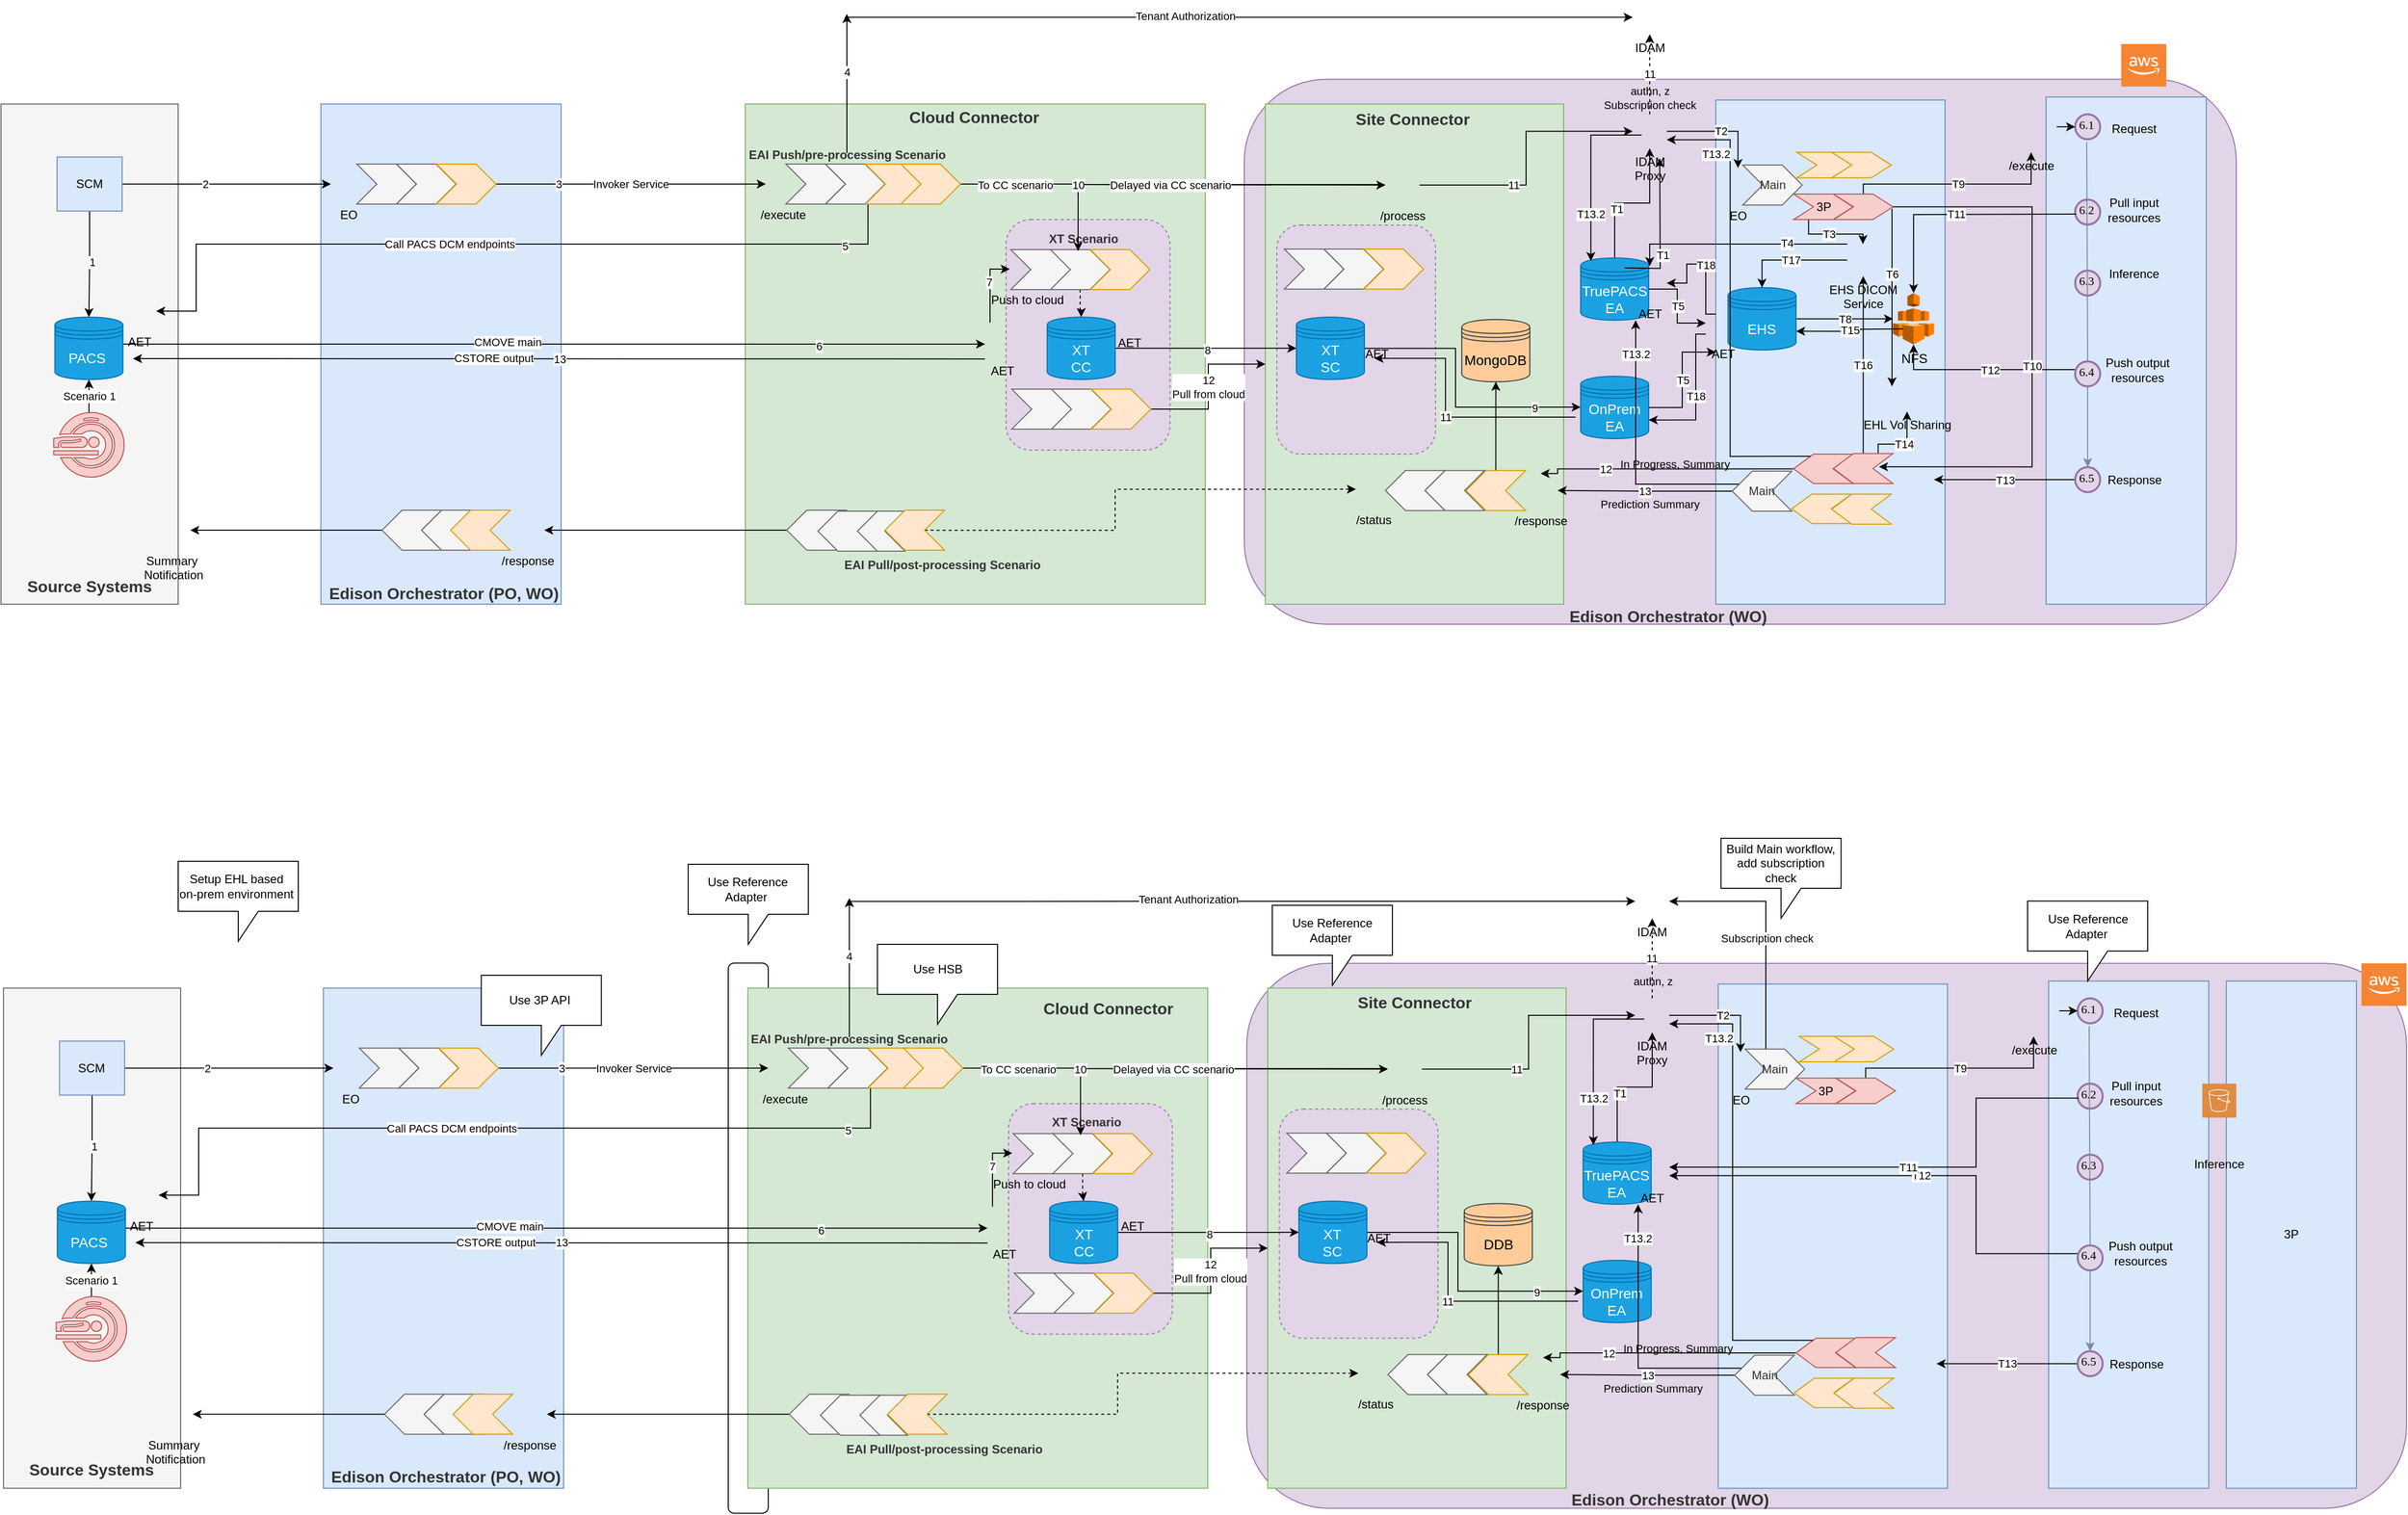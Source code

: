 <mxfile version="17.1.1" type="github">
  <diagram id="Tz2HhyrUHWOXNev4stH1" name="Page-2">
    <mxGraphModel dx="3088" dy="248" grid="0" gridSize="10" guides="1" tooltips="1" connect="1" arrows="1" fold="1" page="0" pageScale="1" pageWidth="850" pageHeight="1100" math="0" shadow="0">
      <root>
        <mxCell id="myIwbRaZVC_E4C9uunCO-0" />
        <mxCell id="myIwbRaZVC_E4C9uunCO-1" parent="myIwbRaZVC_E4C9uunCO-0" />
        <mxCell id="KFF7oI3oYcerpHkxQwP5-1" value="" style="rounded=1;whiteSpace=wrap;html=1;labelBackgroundColor=none;fillColor=#e1d5e7;strokeColor=#9673a6;" vertex="1" parent="myIwbRaZVC_E4C9uunCO-1">
          <mxGeometry x="1001.47" y="2399" width="1158.53" height="544.75" as="geometry" />
        </mxCell>
        <mxCell id="KFF7oI3oYcerpHkxQwP5-180" value="3P" style="rounded=0;whiteSpace=wrap;html=1;fillColor=#dae8fc;strokeColor=#6c8ebf;" vertex="1" parent="myIwbRaZVC_E4C9uunCO-1">
          <mxGeometry x="1980" y="2416.75" width="130" height="507" as="geometry" />
        </mxCell>
        <mxCell id="KFF7oI3oYcerpHkxQwP5-170" value="" style="rounded=1;whiteSpace=wrap;html=1;" vertex="1" parent="myIwbRaZVC_E4C9uunCO-1">
          <mxGeometry x="483.47" y="2398.75" width="40" height="550" as="geometry" />
        </mxCell>
        <mxCell id="nC5BWbBNHWPFv3tiznkC-10" value="" style="rounded=1;whiteSpace=wrap;html=1;labelBackgroundColor=none;fillColor=#e1d5e7;strokeColor=#9673a6;" parent="myIwbRaZVC_E4C9uunCO-1" vertex="1">
          <mxGeometry x="999" y="1515.25" width="991" height="544.75" as="geometry" />
        </mxCell>
        <mxCell id="q525oqmR9Ik2567Cov87-82" value="" style="rounded=0;whiteSpace=wrap;html=1;fillColor=#d5e8d4;strokeColor=#82b366;" parent="myIwbRaZVC_E4C9uunCO-1" vertex="1">
          <mxGeometry x="1020" y="1540" width="298" height="500" as="geometry" />
        </mxCell>
        <mxCell id="FsGYFDfkbAL3ZRBcVbpy-31" value="" style="rounded=1;whiteSpace=wrap;html=1;fillColor=#e1d5e7;dashed=1;strokeColor=#9673a6;" parent="myIwbRaZVC_E4C9uunCO-1" vertex="1">
          <mxGeometry x="1031.5" y="1661" width="158.5" height="229" as="geometry" />
        </mxCell>
        <mxCell id="6MZSM7XvLLBCz90r0ZZN-89" value="" style="rounded=0;whiteSpace=wrap;html=1;fillColor=#dae8fc;strokeColor=#6c8ebf;" parent="myIwbRaZVC_E4C9uunCO-1" vertex="1">
          <mxGeometry x="1470" y="1536" width="229" height="504" as="geometry" />
        </mxCell>
        <mxCell id="q525oqmR9Ik2567Cov87-46" value="" style="rounded=0;whiteSpace=wrap;html=1;fillColor=#d5e8d4;strokeColor=#82b366;" parent="myIwbRaZVC_E4C9uunCO-1" vertex="1">
          <mxGeometry x="500.55" y="1540" width="459.45" height="500" as="geometry" />
        </mxCell>
        <mxCell id="6MZSM7XvLLBCz90r0ZZN-74" value="" style="rounded=1;whiteSpace=wrap;html=1;fillColor=#e1d5e7;dashed=1;strokeColor=#9673a6;" parent="myIwbRaZVC_E4C9uunCO-1" vertex="1">
          <mxGeometry x="761" y="1655.54" width="163.72" height="230.46" as="geometry" />
        </mxCell>
        <mxCell id="q525oqmR9Ik2567Cov87-49" value="" style="rounded=0;whiteSpace=wrap;html=1;fillColor=#f5f5f5;strokeColor=#666666;fontColor=#333333;" parent="myIwbRaZVC_E4C9uunCO-1" vertex="1">
          <mxGeometry x="-243" y="1540" width="177" height="500" as="geometry" />
        </mxCell>
        <mxCell id="q525oqmR9Ik2567Cov87-47" value="" style="rounded=0;whiteSpace=wrap;html=1;fillColor=#dae8fc;strokeColor=#6c8ebf;" parent="myIwbRaZVC_E4C9uunCO-1" vertex="1">
          <mxGeometry x="76.59" y="1540" width="240" height="500" as="geometry" />
        </mxCell>
        <mxCell id="q525oqmR9Ik2567Cov87-51" value="Scenario 1" style="edgeStyle=orthogonalEdgeStyle;rounded=0;orthogonalLoop=1;jettySize=auto;html=1;entryX=0.5;entryY=1;entryDx=0;entryDy=0;" parent="myIwbRaZVC_E4C9uunCO-1" source="6WOh82OjY7P1tJpJxM6a-67" target="q525oqmR9Ik2567Cov87-2" edge="1">
          <mxGeometry relative="1" as="geometry" />
        </mxCell>
        <mxCell id="6WOh82OjY7P1tJpJxM6a-67" value="" style="shape=mxgraph.signs.healthcare.mri;html=1;fillColor=#f8cecc;strokeColor=#b85450;verticalLabelPosition=bottom;verticalAlign=top;align=center;fontSize=14;" parent="myIwbRaZVC_E4C9uunCO-1" vertex="1">
          <mxGeometry x="-190.35" y="1848.39" width="70.35" height="64.61" as="geometry" />
        </mxCell>
        <mxCell id="q525oqmR9Ik2567Cov87-13" value="" style="edgeStyle=orthogonalEdgeStyle;rounded=0;orthogonalLoop=1;jettySize=auto;html=1;" parent="myIwbRaZVC_E4C9uunCO-1" source="q525oqmR9Ik2567Cov87-2" target="q525oqmR9Ik2567Cov87-19" edge="1">
          <mxGeometry relative="1" as="geometry">
            <mxPoint x="149.59" y="1784.18" as="targetPoint" />
            <Array as="points">
              <mxPoint x="150" y="1780" />
              <mxPoint x="150" y="1780" />
            </Array>
          </mxGeometry>
        </mxCell>
        <mxCell id="q525oqmR9Ik2567Cov87-14" value="CMOVE main" style="edgeLabel;html=1;align=center;verticalAlign=middle;resizable=0;points=[];" parent="q525oqmR9Ik2567Cov87-13" vertex="1" connectable="0">
          <mxGeometry x="-0.109" y="2" relative="1" as="geometry">
            <mxPoint as="offset" />
          </mxGeometry>
        </mxCell>
        <mxCell id="q525oqmR9Ik2567Cov87-68" value="6" style="edgeLabel;html=1;align=center;verticalAlign=middle;resizable=0;points=[];" parent="q525oqmR9Ik2567Cov87-13" vertex="1" connectable="0">
          <mxGeometry x="0.613" y="-2" relative="1" as="geometry">
            <mxPoint as="offset" />
          </mxGeometry>
        </mxCell>
        <mxCell id="q525oqmR9Ik2567Cov87-2" value="PACS&amp;nbsp;" style="shape=datastore;whiteSpace=wrap;html=1;fontSize=14;fillColor=#1ba1e2;strokeColor=#006EAF;fontColor=#ffffff;" parent="myIwbRaZVC_E4C9uunCO-1" vertex="1">
          <mxGeometry x="-189.18" y="1753" width="68" height="62.36" as="geometry" />
        </mxCell>
        <mxCell id="q525oqmR9Ik2567Cov87-3" value="/execute" style="shape=image;html=1;verticalAlign=top;verticalLabelPosition=bottom;labelBackgroundColor=none;imageAspect=0;aspect=fixed;image=https://cdn4.iconfinder.com/data/icons/web-development-5/500/api-code-window-128.png" parent="myIwbRaZVC_E4C9uunCO-1" vertex="1">
          <mxGeometry x="521" y="1603" width="34" height="34" as="geometry" />
        </mxCell>
        <mxCell id="q525oqmR9Ik2567Cov87-10" value="Invoker Service" style="edgeStyle=orthogonalEdgeStyle;rounded=0;orthogonalLoop=1;jettySize=auto;html=1;entryX=0;entryY=0.5;entryDx=0;entryDy=0;exitX=1;exitY=0.5;exitDx=0;exitDy=0;" parent="myIwbRaZVC_E4C9uunCO-1" source="q525oqmR9Ik2567Cov87-8" target="q525oqmR9Ik2567Cov87-3" edge="1">
          <mxGeometry relative="1" as="geometry">
            <mxPoint x="105.6" y="1720" as="targetPoint" />
            <Array as="points">
              <mxPoint x="390" y="1620" />
              <mxPoint x="390" y="1620" />
            </Array>
          </mxGeometry>
        </mxCell>
        <mxCell id="q525oqmR9Ik2567Cov87-69" value="3" style="edgeLabel;html=1;align=center;verticalAlign=middle;resizable=0;points=[];" parent="q525oqmR9Ik2567Cov87-10" vertex="1" connectable="0">
          <mxGeometry x="-0.535" relative="1" as="geometry">
            <mxPoint as="offset" />
          </mxGeometry>
        </mxCell>
        <mxCell id="q525oqmR9Ik2567Cov87-5" value="" style="shape=step;perimeter=stepPerimeter;whiteSpace=wrap;html=1;fixedSize=1;fillColor=#f5f5f5;strokeColor=#666666;fontColor=#333333;" parent="myIwbRaZVC_E4C9uunCO-1" vertex="1">
          <mxGeometry x="112.44" y="1600" width="59.5" height="40" as="geometry" />
        </mxCell>
        <mxCell id="q525oqmR9Ik2567Cov87-6" value="" style="shape=step;perimeter=stepPerimeter;whiteSpace=wrap;html=1;fixedSize=1;fillColor=#f5f5f5;strokeColor=#666666;fontColor=#333333;" parent="myIwbRaZVC_E4C9uunCO-1" vertex="1">
          <mxGeometry x="152.04" y="1600" width="59.5" height="40" as="geometry" />
        </mxCell>
        <mxCell id="q525oqmR9Ik2567Cov87-8" value="" style="shape=step;perimeter=stepPerimeter;whiteSpace=wrap;html=1;fixedSize=1;fillColor=#ffe6cc;strokeColor=#d79b00;" parent="myIwbRaZVC_E4C9uunCO-1" vertex="1">
          <mxGeometry x="191.94" y="1600" width="59.5" height="40" as="geometry" />
        </mxCell>
        <mxCell id="q525oqmR9Ik2567Cov87-11" value="Call PACS DCM endpoints" style="edgeStyle=orthogonalEdgeStyle;rounded=0;orthogonalLoop=1;jettySize=auto;html=1;exitX=0.75;exitY=1;exitDx=0;exitDy=0;" parent="myIwbRaZVC_E4C9uunCO-1" source="q525oqmR9Ik2567Cov87-37" target="q525oqmR9Ik2567Cov87-15" edge="1">
          <mxGeometry x="0.124" relative="1" as="geometry">
            <mxPoint x="115.7" y="1650" as="sourcePoint" />
            <mxPoint x="-44.68" y="1740" as="targetPoint" />
            <Array as="points">
              <mxPoint x="623" y="1680" />
              <mxPoint x="-48" y="1680" />
              <mxPoint x="-48" y="1747" />
            </Array>
            <mxPoint as="offset" />
          </mxGeometry>
        </mxCell>
        <mxCell id="q525oqmR9Ik2567Cov87-67" value="5" style="edgeLabel;html=1;align=center;verticalAlign=middle;resizable=0;points=[];" parent="q525oqmR9Ik2567Cov87-11" vertex="1" connectable="0">
          <mxGeometry x="-0.839" y="2" relative="1" as="geometry">
            <mxPoint as="offset" />
          </mxGeometry>
        </mxCell>
        <mxCell id="q525oqmR9Ik2567Cov87-15" value="AET" style="shape=image;html=1;verticalAlign=top;verticalLabelPosition=bottom;labelBackgroundColor=none;imageAspect=0;aspect=fixed;image=https://cdn4.iconfinder.com/data/icons/web-development-5/500/api-code-window-128.png" parent="myIwbRaZVC_E4C9uunCO-1" vertex="1">
          <mxGeometry x="-122.0" y="1730" width="34" height="34" as="geometry" />
        </mxCell>
        <mxCell id="r5pqU8U0AgEEiw9FuOvZ-11" value="" style="edgeStyle=orthogonalEdgeStyle;rounded=0;orthogonalLoop=1;jettySize=auto;html=1;entryX=0;entryY=0.5;entryDx=0;entryDy=0;" parent="myIwbRaZVC_E4C9uunCO-1" source="q525oqmR9Ik2567Cov87-19" target="u3qSGLMM-_wDBJlbKK_Q-0" edge="1">
          <mxGeometry relative="1" as="geometry">
            <Array as="points">
              <mxPoint x="745" y="1705" />
            </Array>
          </mxGeometry>
        </mxCell>
        <mxCell id="r5pqU8U0AgEEiw9FuOvZ-12" value="7" style="edgeLabel;html=1;align=center;verticalAlign=middle;resizable=0;points=[];" parent="r5pqU8U0AgEEiw9FuOvZ-11" connectable="0" vertex="1">
          <mxGeometry x="0.134" y="1" relative="1" as="geometry">
            <mxPoint y="1" as="offset" />
          </mxGeometry>
        </mxCell>
        <mxCell id="q525oqmR9Ik2567Cov87-19" value="AET" style="shape=image;html=1;verticalAlign=top;verticalLabelPosition=bottom;labelBackgroundColor=none;imageAspect=0;aspect=fixed;image=https://cdn4.iconfinder.com/data/icons/web-development-5/500/api-code-window-128.png" parent="myIwbRaZVC_E4C9uunCO-1" vertex="1">
          <mxGeometry x="740" y="1758.5" width="34" height="34" as="geometry" />
        </mxCell>
        <mxCell id="q525oqmR9Ik2567Cov87-63" value="" style="edgeStyle=orthogonalEdgeStyle;rounded=0;orthogonalLoop=1;jettySize=auto;html=1;entryX=0;entryY=0.5;entryDx=0;entryDy=0;" parent="myIwbRaZVC_E4C9uunCO-1" source="q525oqmR9Ik2567Cov87-28" target="q525oqmR9Ik2567Cov87-83" edge="1">
          <mxGeometry relative="1" as="geometry">
            <mxPoint x="936" y="1784" as="targetPoint" />
          </mxGeometry>
        </mxCell>
        <mxCell id="q525oqmR9Ik2567Cov87-75" value="8" style="edgeLabel;html=1;align=center;verticalAlign=middle;resizable=0;points=[];" parent="q525oqmR9Ik2567Cov87-63" vertex="1" connectable="0">
          <mxGeometry x="-0.002" y="-2" relative="1" as="geometry">
            <mxPoint x="1" as="offset" />
          </mxGeometry>
        </mxCell>
        <mxCell id="q525oqmR9Ik2567Cov87-28" value="XT&lt;br&gt;CC" style="shape=datastore;whiteSpace=wrap;html=1;fontSize=14;fillColor=#1ba1e2;strokeColor=#006EAF;fontColor=#ffffff;" parent="myIwbRaZVC_E4C9uunCO-1" vertex="1">
          <mxGeometry x="802.07" y="1753" width="68" height="62.36" as="geometry" />
        </mxCell>
        <mxCell id="q525oqmR9Ik2567Cov87-30" value="AET" style="shape=image;html=1;verticalAlign=top;verticalLabelPosition=bottom;labelBackgroundColor=none;imageAspect=0;aspect=fixed;image=https://cdn4.iconfinder.com/data/icons/web-development-5/500/api-code-window-128.png" parent="myIwbRaZVC_E4C9uunCO-1" vertex="1">
          <mxGeometry x="867.42" y="1730.54" width="34" height="34" as="geometry" />
        </mxCell>
        <mxCell id="q525oqmR9Ik2567Cov87-32" value="" style="edgeStyle=orthogonalEdgeStyle;rounded=0;orthogonalLoop=1;jettySize=auto;html=1;" parent="myIwbRaZVC_E4C9uunCO-1" source="q525oqmR9Ik2567Cov87-31" target="q525oqmR9Ik2567Cov87-2" edge="1">
          <mxGeometry relative="1" as="geometry" />
        </mxCell>
        <mxCell id="q525oqmR9Ik2567Cov87-65" value="1" style="edgeLabel;html=1;align=center;verticalAlign=middle;resizable=0;points=[];" parent="q525oqmR9Ik2567Cov87-32" vertex="1" connectable="0">
          <mxGeometry x="-0.044" y="2" relative="1" as="geometry">
            <mxPoint as="offset" />
          </mxGeometry>
        </mxCell>
        <mxCell id="q525oqmR9Ik2567Cov87-35" value="" style="edgeStyle=orthogonalEdgeStyle;rounded=0;orthogonalLoop=1;jettySize=auto;html=1;entryX=0;entryY=0.5;entryDx=0;entryDy=0;" parent="myIwbRaZVC_E4C9uunCO-1" source="q525oqmR9Ik2567Cov87-31" target="q525oqmR9Ik2567Cov87-33" edge="1">
          <mxGeometry relative="1" as="geometry">
            <mxPoint x="-1.18" y="1623" as="targetPoint" />
          </mxGeometry>
        </mxCell>
        <mxCell id="q525oqmR9Ik2567Cov87-66" value="2" style="edgeLabel;html=1;align=center;verticalAlign=middle;resizable=0;points=[];" parent="q525oqmR9Ik2567Cov87-35" vertex="1" connectable="0">
          <mxGeometry x="-0.209" relative="1" as="geometry">
            <mxPoint as="offset" />
          </mxGeometry>
        </mxCell>
        <mxCell id="q525oqmR9Ik2567Cov87-31" value="SCM" style="rounded=0;whiteSpace=wrap;html=1;fillColor=#dae8fc;strokeColor=#6c8ebf;" parent="myIwbRaZVC_E4C9uunCO-1" vertex="1">
          <mxGeometry x="-187" y="1593" width="65" height="54" as="geometry" />
        </mxCell>
        <mxCell id="q525oqmR9Ik2567Cov87-33" value="EO" style="shape=image;html=1;verticalAlign=top;verticalLabelPosition=bottom;labelBackgroundColor=none;imageAspect=0;aspect=fixed;image=https://cdn4.iconfinder.com/data/icons/web-development-5/500/api-code-window-128.png" parent="myIwbRaZVC_E4C9uunCO-1" vertex="1">
          <mxGeometry x="86.59" y="1603" width="34" height="34" as="geometry" />
        </mxCell>
        <mxCell id="q525oqmR9Ik2567Cov87-36" value="" style="shape=step;perimeter=stepPerimeter;whiteSpace=wrap;html=1;fixedSize=1;fillColor=#f5f5f5;strokeColor=#666666;fontColor=#333333;" parent="myIwbRaZVC_E4C9uunCO-1" vertex="1">
          <mxGeometry x="541.05" y="1600" width="59.5" height="40" as="geometry" />
        </mxCell>
        <mxCell id="q525oqmR9Ik2567Cov87-37" value="" style="shape=step;perimeter=stepPerimeter;whiteSpace=wrap;html=1;fixedSize=1;fillColor=#f5f5f5;strokeColor=#666666;fontColor=#333333;" parent="myIwbRaZVC_E4C9uunCO-1" vertex="1">
          <mxGeometry x="580.65" y="1600" width="59.5" height="40" as="geometry" />
        </mxCell>
        <mxCell id="q525oqmR9Ik2567Cov87-38" value="" style="shape=step;perimeter=stepPerimeter;whiteSpace=wrap;html=1;fixedSize=1;fillColor=#ffe6cc;strokeColor=#d79b00;" parent="myIwbRaZVC_E4C9uunCO-1" vertex="1">
          <mxGeometry x="620.55" y="1600" width="59.5" height="40" as="geometry" />
        </mxCell>
        <mxCell id="q525oqmR9Ik2567Cov87-54" value="Cloud&amp;nbsp;Connector&amp;nbsp;" style="text;html=1;align=center;verticalAlign=middle;resizable=0;points=[];autosize=1;fontStyle=1;fontSize=16;labelBackgroundColor=none;fontColor=#333333;" parent="myIwbRaZVC_E4C9uunCO-1" vertex="1">
          <mxGeometry x="656.32" y="1543" width="150" height="20" as="geometry" />
        </mxCell>
        <mxCell id="q525oqmR9Ik2567Cov87-55" value="&lt;span style=&quot;font-size: 16px&quot;&gt;Edison&amp;nbsp;&lt;/span&gt;&lt;span style=&quot;font-size: 16px&quot;&gt;Orchestrator (PO, WO)&lt;/span&gt;" style="text;html=1;align=center;verticalAlign=middle;resizable=0;points=[];autosize=1;fontStyle=1;fontSize=16;labelBackgroundColor=none;fontColor=#333333;" parent="myIwbRaZVC_E4C9uunCO-1" vertex="1">
          <mxGeometry x="79.39" y="2017" width="239" height="23" as="geometry" />
        </mxCell>
        <mxCell id="q525oqmR9Ik2567Cov87-56" value="&lt;span style=&quot;font-size: 16px;&quot;&gt;Source Systems&lt;/span&gt;" style="text;html=1;align=center;verticalAlign=middle;resizable=0;points=[];autosize=1;fontStyle=1;fontSize=16;labelBackgroundColor=none;fontColor=#333333;" parent="myIwbRaZVC_E4C9uunCO-1" vertex="1">
          <mxGeometry x="-223" y="2010" width="135" height="23" as="geometry" />
        </mxCell>
        <mxCell id="q525oqmR9Ik2567Cov87-57" value="" style="shape=step;perimeter=stepPerimeter;whiteSpace=wrap;html=1;fixedSize=1;fillColor=#f5f5f5;strokeColor=#666666;fontColor=#333333;" parent="myIwbRaZVC_E4C9uunCO-1" vertex="1">
          <mxGeometry x="765.72" y="1685.54" width="61" height="40" as="geometry" />
        </mxCell>
        <mxCell id="u3qSGLMM-_wDBJlbKK_Q-5" value="" style="edgeStyle=orthogonalEdgeStyle;rounded=0;orthogonalLoop=1;jettySize=auto;html=1;dashed=1;entryX=0.5;entryY=0;entryDx=0;entryDy=0;" parent="myIwbRaZVC_E4C9uunCO-1" source="q525oqmR9Ik2567Cov87-58" target="q525oqmR9Ik2567Cov87-28" edge="1">
          <mxGeometry relative="1" as="geometry" />
        </mxCell>
        <mxCell id="q525oqmR9Ik2567Cov87-58" value="" style="shape=step;perimeter=stepPerimeter;whiteSpace=wrap;html=1;fixedSize=1;fillColor=#f5f5f5;strokeColor=#666666;fontColor=#333333;" parent="myIwbRaZVC_E4C9uunCO-1" vertex="1">
          <mxGeometry x="805.32" y="1685.54" width="59.5" height="40" as="geometry" />
        </mxCell>
        <mxCell id="q525oqmR9Ik2567Cov87-59" value="" style="shape=step;perimeter=stepPerimeter;whiteSpace=wrap;html=1;fixedSize=1;fillColor=#ffe6cc;strokeColor=#d79b00;" parent="myIwbRaZVC_E4C9uunCO-1" vertex="1">
          <mxGeometry x="845.22" y="1685.54" width="59.5" height="40" as="geometry" />
        </mxCell>
        <mxCell id="q525oqmR9Ik2567Cov87-60" value="&lt;font style=&quot;font-size: 12px&quot;&gt;XT Scenario&lt;/font&gt;" style="text;html=1;align=center;verticalAlign=middle;resizable=0;points=[];autosize=1;fontStyle=1;fontSize=16;labelBackgroundColor=none;fontColor=#333333;" parent="myIwbRaZVC_E4C9uunCO-1" vertex="1">
          <mxGeometry x="798.92" y="1660.54" width="79" height="24" as="geometry" />
        </mxCell>
        <mxCell id="r5pqU8U0AgEEiw9FuOvZ-8" value="" style="edgeStyle=orthogonalEdgeStyle;rounded=0;orthogonalLoop=1;jettySize=auto;html=1;exitX=0.5;exitY=0.5;exitDx=0;exitDy=0;exitPerimeter=0;" parent="myIwbRaZVC_E4C9uunCO-1" source="q525oqmR9Ik2567Cov87-61" edge="1">
          <mxGeometry relative="1" as="geometry">
            <mxPoint x="602" y="1450" as="targetPoint" />
          </mxGeometry>
        </mxCell>
        <mxCell id="r5pqU8U0AgEEiw9FuOvZ-9" value="4" style="edgeLabel;html=1;align=center;verticalAlign=middle;resizable=0;points=[];" parent="r5pqU8U0AgEEiw9FuOvZ-8" connectable="0" vertex="1">
          <mxGeometry x="0.165" y="1" relative="1" as="geometry">
            <mxPoint as="offset" />
          </mxGeometry>
        </mxCell>
        <mxCell id="q525oqmR9Ik2567Cov87-61" value="&lt;font style=&quot;font-size: 12px&quot;&gt;EAI Push/pre-processing Scenario&lt;/font&gt;" style="text;html=1;align=center;verticalAlign=middle;resizable=0;points=[];autosize=1;fontStyle=1;fontSize=16;labelBackgroundColor=none;fontColor=#333333;" parent="myIwbRaZVC_E4C9uunCO-1" vertex="1">
          <mxGeometry x="499" y="1577" width="206" height="24" as="geometry" />
        </mxCell>
        <mxCell id="q525oqmR9Ik2567Cov87-80" value="" style="edgeStyle=orthogonalEdgeStyle;rounded=0;orthogonalLoop=1;jettySize=auto;html=1;entryX=0.431;entryY=1.103;entryDx=0;entryDy=0;entryPerimeter=0;" parent="myIwbRaZVC_E4C9uunCO-1" source="q525oqmR9Ik2567Cov87-76" target="q525oqmR9Ik2567Cov87-60" edge="1">
          <mxGeometry relative="1" as="geometry">
            <mxPoint x="815.5" y="1620" as="targetPoint" />
          </mxGeometry>
        </mxCell>
        <mxCell id="q525oqmR9Ik2567Cov87-81" value="10" style="edgeLabel;html=1;align=center;verticalAlign=middle;resizable=0;points=[];" parent="q525oqmR9Ik2567Cov87-80" vertex="1" connectable="0">
          <mxGeometry x="0.257" y="-1" relative="1" as="geometry">
            <mxPoint x="1" as="offset" />
          </mxGeometry>
        </mxCell>
        <mxCell id="R7VJXDeurN7EVdI3svxh-6" value="To CC scenario" style="edgeLabel;html=1;align=center;verticalAlign=middle;resizable=0;points=[];" parent="q525oqmR9Ik2567Cov87-80" vertex="1" connectable="0">
          <mxGeometry x="-0.648" y="-1" relative="1" as="geometry">
            <mxPoint x="22" as="offset" />
          </mxGeometry>
        </mxCell>
        <mxCell id="FsGYFDfkbAL3ZRBcVbpy-36" value="" style="edgeStyle=orthogonalEdgeStyle;rounded=0;orthogonalLoop=1;jettySize=auto;html=1;entryX=0;entryY=0.5;entryDx=0;entryDy=0;dashed=1;exitX=0;exitY=0.5;exitDx=0;exitDy=0;" parent="myIwbRaZVC_E4C9uunCO-1" source="hUA2dAzTewmcBaVwPkn6-7" target="FsGYFDfkbAL3ZRBcVbpy-32" edge="1">
          <mxGeometry relative="1" as="geometry">
            <Array as="points">
              <mxPoint x="870" y="1967" />
              <mxPoint x="870" y="1925" />
            </Array>
            <mxPoint x="634.425" y="1881" as="sourcePoint" />
          </mxGeometry>
        </mxCell>
        <mxCell id="q525oqmR9Ik2567Cov87-76" value="" style="shape=step;perimeter=stepPerimeter;whiteSpace=wrap;html=1;fixedSize=1;fillColor=#ffe6cc;strokeColor=#d79b00;" parent="myIwbRaZVC_E4C9uunCO-1" vertex="1">
          <mxGeometry x="656" y="1600" width="59.5" height="40" as="geometry" />
        </mxCell>
        <mxCell id="q525oqmR9Ik2567Cov87-78" value="/process" style="shape=image;html=1;verticalAlign=top;verticalLabelPosition=bottom;labelBackgroundColor=none;imageAspect=0;aspect=fixed;image=https://cdn4.iconfinder.com/data/icons/web-development-5/500/api-code-window-128.png" parent="myIwbRaZVC_E4C9uunCO-1" vertex="1">
          <mxGeometry x="1140" y="1604" width="34" height="34" as="geometry" />
        </mxCell>
        <mxCell id="q525oqmR9Ik2567Cov87-87" value="" style="edgeStyle=orthogonalEdgeStyle;rounded=0;orthogonalLoop=1;jettySize=auto;html=1;" parent="myIwbRaZVC_E4C9uunCO-1" source="q525oqmR9Ik2567Cov87-83" target="q525oqmR9Ik2567Cov87-86" edge="1">
          <mxGeometry relative="1" as="geometry">
            <Array as="points">
              <mxPoint x="1210" y="1784" />
              <mxPoint x="1210" y="1843" />
            </Array>
          </mxGeometry>
        </mxCell>
        <mxCell id="r5pqU8U0AgEEiw9FuOvZ-14" value="9" style="edgeLabel;html=1;align=center;verticalAlign=middle;resizable=0;points=[];" parent="q525oqmR9Ik2567Cov87-87" connectable="0" vertex="1">
          <mxGeometry x="0.665" y="-1" relative="1" as="geometry">
            <mxPoint as="offset" />
          </mxGeometry>
        </mxCell>
        <mxCell id="q525oqmR9Ik2567Cov87-83" value="XT&lt;br&gt;SC" style="shape=datastore;whiteSpace=wrap;html=1;fontSize=14;fillColor=#1ba1e2;strokeColor=#006EAF;fontColor=#ffffff;" parent="myIwbRaZVC_E4C9uunCO-1" vertex="1">
          <mxGeometry x="1051" y="1753" width="68" height="62.36" as="geometry" />
        </mxCell>
        <mxCell id="q525oqmR9Ik2567Cov87-84" value="Site Connector&amp;nbsp;" style="text;html=1;align=center;verticalAlign=middle;resizable=0;points=[];autosize=1;fontStyle=1;fontSize=16;labelBackgroundColor=none;fontColor=#333333;" parent="myIwbRaZVC_E4C9uunCO-1" vertex="1">
          <mxGeometry x="1105" y="1543" width="128" height="23" as="geometry" />
        </mxCell>
        <mxCell id="nC5BWbBNHWPFv3tiznkC-6" value="T5" style="edgeStyle=orthogonalEdgeStyle;rounded=0;orthogonalLoop=1;jettySize=auto;html=1;entryX=0;entryY=0.5;entryDx=0;entryDy=0;" parent="myIwbRaZVC_E4C9uunCO-1" source="q525oqmR9Ik2567Cov87-85" target="nC5BWbBNHWPFv3tiznkC-7" edge="1">
          <mxGeometry relative="1" as="geometry">
            <mxPoint x="1450" y="1790" as="targetPoint" />
          </mxGeometry>
        </mxCell>
        <mxCell id="r5pqU8U0AgEEiw9FuOvZ-15" value="" style="edgeStyle=orthogonalEdgeStyle;rounded=0;orthogonalLoop=1;jettySize=auto;html=1;" parent="myIwbRaZVC_E4C9uunCO-1" source="q525oqmR9Ik2567Cov87-85" target="oseVc4HdwnWh8EgqZ8Fy-0" edge="1">
          <mxGeometry relative="1" as="geometry" />
        </mxCell>
        <mxCell id="r5pqU8U0AgEEiw9FuOvZ-16" value="T1" style="edgeLabel;html=1;align=center;verticalAlign=middle;resizable=0;points=[];" parent="r5pqU8U0AgEEiw9FuOvZ-15" connectable="0" vertex="1">
          <mxGeometry x="-0.325" y="-2" relative="1" as="geometry">
            <mxPoint as="offset" />
          </mxGeometry>
        </mxCell>
        <mxCell id="q525oqmR9Ik2567Cov87-85" value="TruePACS EA" style="shape=datastore;whiteSpace=wrap;html=1;fontSize=14;fillColor=#1ba1e2;strokeColor=#006EAF;fontColor=#ffffff;" parent="myIwbRaZVC_E4C9uunCO-1" vertex="1">
          <mxGeometry x="1335" y="1693.82" width="68" height="62.36" as="geometry" />
        </mxCell>
        <mxCell id="r5pqU8U0AgEEiw9FuOvZ-17" value="T5" style="edgeStyle=orthogonalEdgeStyle;rounded=0;orthogonalLoop=1;jettySize=auto;html=1;" parent="myIwbRaZVC_E4C9uunCO-1" source="q525oqmR9Ik2567Cov87-86" target="6MZSM7XvLLBCz90r0ZZN-89" edge="1">
          <mxGeometry relative="1" as="geometry" />
        </mxCell>
        <mxCell id="q525oqmR9Ik2567Cov87-86" value="OnPrem&lt;br&gt;EA" style="shape=datastore;whiteSpace=wrap;html=1;fontSize=14;fillColor=#1ba1e2;strokeColor=#006EAF;fontColor=#ffffff;" parent="myIwbRaZVC_E4C9uunCO-1" vertex="1">
          <mxGeometry x="1335" y="1812.18" width="68" height="62.36" as="geometry" />
        </mxCell>
        <mxCell id="6MZSM7XvLLBCz90r0ZZN-0" value="" style="outlineConnect=0;dashed=0;verticalLabelPosition=bottom;verticalAlign=top;align=center;html=1;shape=mxgraph.aws3.cloud_2;fillColor=#F58534;gradientColor=none;" parent="myIwbRaZVC_E4C9uunCO-1" vertex="1">
          <mxGeometry x="1875" y="1480" width="45" height="42.5" as="geometry" />
        </mxCell>
        <mxCell id="6MZSM7XvLLBCz90r0ZZN-103" value="" style="edgeStyle=orthogonalEdgeStyle;rounded=0;orthogonalLoop=1;jettySize=auto;html=1;entryX=0;entryY=0.5;entryDx=0;entryDy=0;exitX=1;exitY=0.5;exitDx=0;exitDy=0;" parent="myIwbRaZVC_E4C9uunCO-1" source="q525oqmR9Ik2567Cov87-78" target="oseVc4HdwnWh8EgqZ8Fy-0" edge="1">
          <mxGeometry relative="1" as="geometry">
            <mxPoint x="1280" y="1620" as="sourcePoint" />
          </mxGeometry>
        </mxCell>
        <mxCell id="r5pqU8U0AgEEiw9FuOvZ-18" value="11" style="edgeLabel;html=1;align=center;verticalAlign=middle;resizable=0;points=[];" parent="6MZSM7XvLLBCz90r0ZZN-103" connectable="0" vertex="1">
          <mxGeometry x="-0.297" relative="1" as="geometry">
            <mxPoint as="offset" />
          </mxGeometry>
        </mxCell>
        <mxCell id="6MZSM7XvLLBCz90r0ZZN-86" value="" style="shape=step;perimeter=stepPerimeter;whiteSpace=wrap;html=1;fixedSize=1;fillColor=#f5f5f5;strokeColor=#666666;fontColor=#333333;" parent="myIwbRaZVC_E4C9uunCO-1" vertex="1">
          <mxGeometry x="1039" y="1685" width="59.5" height="40" as="geometry" />
        </mxCell>
        <mxCell id="6MZSM7XvLLBCz90r0ZZN-87" value="" style="shape=step;perimeter=stepPerimeter;whiteSpace=wrap;html=1;fixedSize=1;fillColor=#f5f5f5;strokeColor=#666666;fontColor=#333333;" parent="myIwbRaZVC_E4C9uunCO-1" vertex="1">
          <mxGeometry x="1078.6" y="1685" width="59.5" height="40" as="geometry" />
        </mxCell>
        <mxCell id="6MZSM7XvLLBCz90r0ZZN-88" value="" style="shape=step;perimeter=stepPerimeter;whiteSpace=wrap;html=1;fixedSize=1;fillColor=#ffe6cc;strokeColor=#d79b00;" parent="myIwbRaZVC_E4C9uunCO-1" vertex="1">
          <mxGeometry x="1118.5" y="1685" width="59.5" height="40" as="geometry" />
        </mxCell>
        <mxCell id="6MZSM7XvLLBCz90r0ZZN-92" value="Main" style="shape=step;perimeter=stepPerimeter;whiteSpace=wrap;html=1;fixedSize=1;fillColor=#f5f5f5;strokeColor=#666666;fontColor=#333333;" parent="myIwbRaZVC_E4C9uunCO-1" vertex="1">
          <mxGeometry x="1496.9" y="1601" width="59.5" height="40" as="geometry" />
        </mxCell>
        <mxCell id="nC5BWbBNHWPFv3tiznkC-4" value="T3" style="edgeStyle=orthogonalEdgeStyle;rounded=0;orthogonalLoop=1;jettySize=auto;html=1;exitX=0;exitY=0.75;exitDx=0;exitDy=0;" parent="myIwbRaZVC_E4C9uunCO-1" source="6MZSM7XvLLBCz90r0ZZN-93" target="nC5BWbBNHWPFv3tiznkC-3" edge="1">
          <mxGeometry relative="1" as="geometry">
            <Array as="points">
              <mxPoint x="1563" y="1670" />
              <mxPoint x="1617" y="1670" />
            </Array>
          </mxGeometry>
        </mxCell>
        <mxCell id="6MZSM7XvLLBCz90r0ZZN-93" value="3P" style="shape=step;perimeter=stepPerimeter;whiteSpace=wrap;html=1;fixedSize=1;fillColor=#f8cecc;strokeColor=#b85450;" parent="myIwbRaZVC_E4C9uunCO-1" vertex="1">
          <mxGeometry x="1547.65" y="1630" width="59.5" height="25.54" as="geometry" />
        </mxCell>
        <mxCell id="FsGYFDfkbAL3ZRBcVbpy-15" value="T9" style="edgeStyle=orthogonalEdgeStyle;rounded=0;orthogonalLoop=1;jettySize=auto;html=1;" parent="myIwbRaZVC_E4C9uunCO-1" source="6MZSM7XvLLBCz90r0ZZN-94" target="FsGYFDfkbAL3ZRBcVbpy-1" edge="1">
          <mxGeometry x="-0.003" relative="1" as="geometry">
            <Array as="points">
              <mxPoint x="1617" y="1620" />
              <mxPoint x="1785" y="1620" />
            </Array>
            <mxPoint as="offset" />
          </mxGeometry>
        </mxCell>
        <mxCell id="6MZSM7XvLLBCz90r0ZZN-94" value="" style="shape=step;perimeter=stepPerimeter;whiteSpace=wrap;html=1;fixedSize=1;fillColor=#f8cecc;strokeColor=#b85450;" parent="myIwbRaZVC_E4C9uunCO-1" vertex="1">
          <mxGeometry x="1587.55" y="1630" width="59.5" height="25.54" as="geometry" />
        </mxCell>
        <mxCell id="6MZSM7XvLLBCz90r0ZZN-98" value="AET" style="shape=image;html=1;verticalAlign=top;verticalLabelPosition=bottom;labelBackgroundColor=none;imageAspect=0;aspect=fixed;image=https://cdn4.iconfinder.com/data/icons/web-development-5/500/api-code-window-128.png" parent="myIwbRaZVC_E4C9uunCO-1" vertex="1">
          <mxGeometry x="1114" y="1742" width="34" height="34" as="geometry" />
        </mxCell>
        <mxCell id="6MZSM7XvLLBCz90r0ZZN-99" value="EO" style="shape=image;html=1;verticalAlign=top;verticalLabelPosition=bottom;labelBackgroundColor=none;imageAspect=0;aspect=fixed;image=https://cdn4.iconfinder.com/data/icons/web-development-5/500/api-code-window-128.png" parent="myIwbRaZVC_E4C9uunCO-1" vertex="1">
          <mxGeometry x="1475.2" y="1604" width="34" height="34" as="geometry" />
        </mxCell>
        <mxCell id="6MZSM7XvLLBCz90r0ZZN-100" value="&lt;span style=&quot;font-size: 16px&quot;&gt;Edison&amp;nbsp;&lt;/span&gt;&lt;span style=&quot;font-size: 16px&quot;&gt;Orchestrator (WO)&lt;/span&gt;" style="text;html=1;align=center;verticalAlign=middle;resizable=0;points=[];autosize=1;fontStyle=1;fontSize=16;labelBackgroundColor=none;fontColor=#333333;" parent="myIwbRaZVC_E4C9uunCO-1" vertex="1">
          <mxGeometry x="1318" y="2040" width="207" height="23" as="geometry" />
        </mxCell>
        <mxCell id="6MZSM7XvLLBCz90r0ZZN-101" value="AET" style="shape=image;html=1;verticalAlign=top;verticalLabelPosition=bottom;labelBackgroundColor=none;imageAspect=0;aspect=fixed;image=https://cdn4.iconfinder.com/data/icons/web-development-5/500/api-code-window-128.png" parent="myIwbRaZVC_E4C9uunCO-1" vertex="1">
          <mxGeometry x="1387" y="1702" width="34" height="34" as="geometry" />
        </mxCell>
        <mxCell id="6MZSM7XvLLBCz90r0ZZN-104" value="" style="rounded=0;whiteSpace=wrap;html=1;fillColor=#dae8fc;strokeColor=#6c8ebf;" parent="myIwbRaZVC_E4C9uunCO-1" vertex="1">
          <mxGeometry x="1800" y="1533" width="160" height="507" as="geometry" />
        </mxCell>
        <mxCell id="FsGYFDfkbAL3ZRBcVbpy-0" value="" style="endArrow=classic;html=1;entryX=0.5;entryY=0;entryDx=0;entryDy=0;strokeColor=#788AA3;startArrow=none;" parent="myIwbRaZVC_E4C9uunCO-1" source="FsGYFDfkbAL3ZRBcVbpy-13" target="FsGYFDfkbAL3ZRBcVbpy-4" edge="1">
          <mxGeometry width="50" height="50" relative="1" as="geometry">
            <mxPoint x="1840.53" y="1578.0" as="sourcePoint" />
            <mxPoint x="1886.2" y="1578.5" as="targetPoint" />
          </mxGeometry>
        </mxCell>
        <mxCell id="FsGYFDfkbAL3ZRBcVbpy-1" value="/execute" style="shape=image;html=1;verticalAlign=top;verticalLabelPosition=bottom;labelBackgroundColor=none;imageAspect=0;aspect=fixed;image=https://cdn4.iconfinder.com/data/icons/web-development-5/500/api-code-window-128.png" parent="myIwbRaZVC_E4C9uunCO-1" vertex="1">
          <mxGeometry x="1759.53" y="1537.25" width="51" height="51" as="geometry" />
        </mxCell>
        <mxCell id="FsGYFDfkbAL3ZRBcVbpy-2" value="6.1" style="ellipse;whiteSpace=wrap;html=1;aspect=fixed;strokeWidth=2;fontFamily=Tahoma;spacingBottom=4;spacingRight=2;strokeColor=#9673a6;fillColor=#e1d5e7;" parent="myIwbRaZVC_E4C9uunCO-1" vertex="1">
          <mxGeometry x="1829" y="1550.25" width="25" height="25" as="geometry" />
        </mxCell>
        <mxCell id="FsGYFDfkbAL3ZRBcVbpy-3" value="6.2" style="ellipse;whiteSpace=wrap;html=1;aspect=fixed;strokeWidth=2;fontFamily=Tahoma;spacingBottom=4;spacingRight=2;strokeColor=#9673a6;fillColor=#e1d5e7;" parent="myIwbRaZVC_E4C9uunCO-1" vertex="1">
          <mxGeometry x="1829" y="1635.54" width="25" height="25" as="geometry" />
        </mxCell>
        <mxCell id="FsGYFDfkbAL3ZRBcVbpy-20" value="T13" style="edgeStyle=orthogonalEdgeStyle;rounded=0;orthogonalLoop=1;jettySize=auto;html=1;" parent="myIwbRaZVC_E4C9uunCO-1" source="FsGYFDfkbAL3ZRBcVbpy-4" target="FsGYFDfkbAL3ZRBcVbpy-19" edge="1">
          <mxGeometry relative="1" as="geometry">
            <Array as="points">
              <mxPoint x="1720" y="1916" />
              <mxPoint x="1720" y="1916" />
            </Array>
          </mxGeometry>
        </mxCell>
        <mxCell id="FsGYFDfkbAL3ZRBcVbpy-4" value="6.5" style="ellipse;whiteSpace=wrap;html=1;aspect=fixed;strokeWidth=2;fontFamily=Tahoma;spacingBottom=4;spacingRight=2;strokeColor=#9673a6;fillColor=#e1d5e7;fontStyle=0" parent="myIwbRaZVC_E4C9uunCO-1" vertex="1">
          <mxGeometry x="1829.0" y="1903" width="25" height="25" as="geometry" />
        </mxCell>
        <mxCell id="FsGYFDfkbAL3ZRBcVbpy-5" value="Request" style="text;html=1;strokeColor=none;fillColor=none;align=center;verticalAlign=middle;whiteSpace=wrap;rounded=0;" parent="myIwbRaZVC_E4C9uunCO-1" vertex="1">
          <mxGeometry x="1854" y="1555.25" width="68" height="20" as="geometry" />
        </mxCell>
        <mxCell id="FsGYFDfkbAL3ZRBcVbpy-6" value="Pull input resources" style="text;html=1;strokeColor=none;fillColor=none;align=center;verticalAlign=middle;whiteSpace=wrap;rounded=0;" parent="myIwbRaZVC_E4C9uunCO-1" vertex="1">
          <mxGeometry x="1844.5" y="1635.54" width="85.5" height="20" as="geometry" />
        </mxCell>
        <mxCell id="FsGYFDfkbAL3ZRBcVbpy-24" value="T12" style="edgeStyle=orthogonalEdgeStyle;rounded=0;orthogonalLoop=1;jettySize=auto;html=1;entryX=0.5;entryY=1;entryDx=0;entryDy=0;entryPerimeter=0;" parent="myIwbRaZVC_E4C9uunCO-1" source="FsGYFDfkbAL3ZRBcVbpy-7" target="nC5BWbBNHWPFv3tiznkC-0" edge="1">
          <mxGeometry relative="1" as="geometry">
            <mxPoint x="1765.45" y="1805.5" as="targetPoint" />
            <Array as="points">
              <mxPoint x="1668" y="1806" />
            </Array>
          </mxGeometry>
        </mxCell>
        <mxCell id="FsGYFDfkbAL3ZRBcVbpy-7" value="Push output&lt;br&gt;resources" style="text;html=1;strokeColor=none;fillColor=none;align=center;verticalAlign=middle;whiteSpace=wrap;rounded=0;" parent="myIwbRaZVC_E4C9uunCO-1" vertex="1">
          <mxGeometry x="1845.45" y="1795.5" width="92.8" height="20" as="geometry" />
        </mxCell>
        <mxCell id="FsGYFDfkbAL3ZRBcVbpy-8" value="Response" style="text;html=1;strokeColor=none;fillColor=none;align=center;verticalAlign=middle;whiteSpace=wrap;rounded=0;" parent="myIwbRaZVC_E4C9uunCO-1" vertex="1">
          <mxGeometry x="1854.01" y="1906.36" width="68.8" height="20" as="geometry" />
        </mxCell>
        <mxCell id="FsGYFDfkbAL3ZRBcVbpy-9" value="" style="endArrow=classic;html=1;exitX=1;exitY=0.5;exitDx=0;exitDy=0;entryX=0;entryY=0.5;entryDx=0;entryDy=0;" parent="myIwbRaZVC_E4C9uunCO-1" source="FsGYFDfkbAL3ZRBcVbpy-1" target="FsGYFDfkbAL3ZRBcVbpy-2" edge="1">
          <mxGeometry width="50" height="50" relative="1" as="geometry">
            <mxPoint x="1788" y="1604.45" as="sourcePoint" />
            <mxPoint x="1838" y="1554.45" as="targetPoint" />
          </mxGeometry>
        </mxCell>
        <mxCell id="FsGYFDfkbAL3ZRBcVbpy-10" value="6.3" style="ellipse;whiteSpace=wrap;html=1;aspect=fixed;strokeWidth=2;fontFamily=Tahoma;spacingBottom=4;spacingRight=2;strokeColor=#9673a6;fillColor=#e1d5e7;" parent="myIwbRaZVC_E4C9uunCO-1" vertex="1">
          <mxGeometry x="1829" y="1706.5" width="25" height="25" as="geometry" />
        </mxCell>
        <mxCell id="FsGYFDfkbAL3ZRBcVbpy-22" value="T11" style="edgeStyle=orthogonalEdgeStyle;rounded=0;orthogonalLoop=1;jettySize=auto;html=1;entryX=0.5;entryY=0;entryDx=0;entryDy=0;entryPerimeter=0;" parent="myIwbRaZVC_E4C9uunCO-1" target="nC5BWbBNHWPFv3tiznkC-0" edge="1">
          <mxGeometry relative="1" as="geometry">
            <mxPoint x="1764.5" y="1719" as="targetPoint" />
            <mxPoint x="1830" y="1650" as="sourcePoint" />
          </mxGeometry>
        </mxCell>
        <mxCell id="FsGYFDfkbAL3ZRBcVbpy-11" value="Inference" style="text;html=1;strokeColor=none;fillColor=none;align=center;verticalAlign=middle;whiteSpace=wrap;rounded=0;" parent="myIwbRaZVC_E4C9uunCO-1" vertex="1">
          <mxGeometry x="1844.5" y="1700" width="85.5" height="20" as="geometry" />
        </mxCell>
        <mxCell id="FsGYFDfkbAL3ZRBcVbpy-13" value="6.4" style="ellipse;whiteSpace=wrap;html=1;aspect=fixed;strokeWidth=2;fontFamily=Tahoma;spacingBottom=4;spacingRight=2;strokeColor=#9673a6;fillColor=#e1d5e7;" parent="myIwbRaZVC_E4C9uunCO-1" vertex="1">
          <mxGeometry x="1829" y="1797.21" width="25" height="25" as="geometry" />
        </mxCell>
        <mxCell id="FsGYFDfkbAL3ZRBcVbpy-14" value="" style="endArrow=none;html=1;entryX=0.5;entryY=0;entryDx=0;entryDy=0;strokeColor=#788AA3;" parent="myIwbRaZVC_E4C9uunCO-1" target="FsGYFDfkbAL3ZRBcVbpy-13" edge="1">
          <mxGeometry width="50" height="50" relative="1" as="geometry">
            <mxPoint x="1840.53" y="1578.0" as="sourcePoint" />
            <mxPoint x="1841.5" y="1901.5" as="targetPoint" />
          </mxGeometry>
        </mxCell>
        <mxCell id="FsGYFDfkbAL3ZRBcVbpy-30" value="13" style="edgeStyle=orthogonalEdgeStyle;rounded=0;orthogonalLoop=1;jettySize=auto;html=1;entryX=1;entryY=0.5;entryDx=0;entryDy=0;" parent="myIwbRaZVC_E4C9uunCO-1" source="FsGYFDfkbAL3ZRBcVbpy-16" target="FsGYFDfkbAL3ZRBcVbpy-29" edge="1">
          <mxGeometry relative="1" as="geometry" />
        </mxCell>
        <mxCell id="oseVc4HdwnWh8EgqZ8Fy-6" value="Prediction Summary" style="edgeLabel;html=1;align=center;verticalAlign=middle;resizable=0;points=[];labelBackgroundColor=none;" parent="FsGYFDfkbAL3ZRBcVbpy-30" vertex="1" connectable="0">
          <mxGeometry x="-0.104" y="-1" relative="1" as="geometry">
            <mxPoint x="-4" y="14" as="offset" />
          </mxGeometry>
        </mxCell>
        <mxCell id="R7VJXDeurN7EVdI3svxh-29" value="T13.2" style="edgeStyle=orthogonalEdgeStyle;rounded=0;orthogonalLoop=1;jettySize=auto;html=1;" parent="myIwbRaZVC_E4C9uunCO-1" source="FsGYFDfkbAL3ZRBcVbpy-16" target="q525oqmR9Ik2567Cov87-85" edge="1">
          <mxGeometry x="0.747" relative="1" as="geometry">
            <Array as="points">
              <mxPoint x="1390" y="1920" />
            </Array>
            <mxPoint as="offset" />
          </mxGeometry>
        </mxCell>
        <mxCell id="FsGYFDfkbAL3ZRBcVbpy-16" value="Main" style="shape=step;perimeter=stepPerimeter;whiteSpace=wrap;html=1;fixedSize=1;fillColor=#f5f5f5;strokeColor=#666666;fontColor=#333333;direction=west;" parent="myIwbRaZVC_E4C9uunCO-1" vertex="1">
          <mxGeometry x="1486.45" y="1907.0" width="59.5" height="40" as="geometry" />
        </mxCell>
        <mxCell id="nC5BWbBNHWPFv3tiznkC-9" value="T16" style="edgeStyle=orthogonalEdgeStyle;rounded=0;orthogonalLoop=1;jettySize=auto;html=1;entryX=0.5;entryY=1;entryDx=0;entryDy=0;exitX=0.5;exitY=1;exitDx=0;exitDy=0;" parent="myIwbRaZVC_E4C9uunCO-1" source="FsGYFDfkbAL3ZRBcVbpy-18" target="nC5BWbBNHWPFv3tiznkC-3" edge="1">
          <mxGeometry relative="1" as="geometry">
            <mxPoint x="1584.35" y="1826.36" as="targetPoint" />
          </mxGeometry>
        </mxCell>
        <mxCell id="oseVc4HdwnWh8EgqZ8Fy-4" value="12" style="edgeStyle=orthogonalEdgeStyle;rounded=0;orthogonalLoop=1;jettySize=auto;html=1;entryX=0.5;entryY=0;entryDx=0;entryDy=0;" parent="myIwbRaZVC_E4C9uunCO-1" source="FsGYFDfkbAL3ZRBcVbpy-17" target="FsGYFDfkbAL3ZRBcVbpy-29" edge="1">
          <mxGeometry x="0.459" relative="1" as="geometry">
            <mxPoint x="1320" y="1930" as="targetPoint" />
            <Array as="points">
              <mxPoint x="1312" y="1905" />
              <mxPoint x="1312" y="1909" />
            </Array>
            <mxPoint as="offset" />
          </mxGeometry>
        </mxCell>
        <mxCell id="oseVc4HdwnWh8EgqZ8Fy-5" value="In Progress, Summary" style="edgeLabel;html=1;align=center;verticalAlign=middle;resizable=0;points=[];labelBackgroundColor=none;" parent="oseVc4HdwnWh8EgqZ8Fy-4" vertex="1" connectable="0">
          <mxGeometry x="-0.189" y="-1" relative="1" as="geometry">
            <mxPoint x="-14" y="-4" as="offset" />
          </mxGeometry>
        </mxCell>
        <mxCell id="FsGYFDfkbAL3ZRBcVbpy-17" value="" style="shape=step;perimeter=stepPerimeter;whiteSpace=wrap;html=1;fixedSize=1;fillColor=#f8cecc;strokeColor=#b85450;direction=west;" parent="myIwbRaZVC_E4C9uunCO-1" vertex="1">
          <mxGeometry x="1547.65" y="1890" width="59.5" height="29.36" as="geometry" />
        </mxCell>
        <mxCell id="R7VJXDeurN7EVdI3svxh-19" value="T14" style="edgeStyle=orthogonalEdgeStyle;rounded=0;orthogonalLoop=1;jettySize=auto;html=1;exitX=0.25;exitY=1;exitDx=0;exitDy=0;" parent="myIwbRaZVC_E4C9uunCO-1" source="FsGYFDfkbAL3ZRBcVbpy-18" target="R7VJXDeurN7EVdI3svxh-3" edge="1">
          <mxGeometry relative="1" as="geometry">
            <Array as="points">
              <mxPoint x="1632" y="1880" />
              <mxPoint x="1661" y="1880" />
            </Array>
          </mxGeometry>
        </mxCell>
        <mxCell id="FsGYFDfkbAL3ZRBcVbpy-18" value="" style="shape=step;perimeter=stepPerimeter;whiteSpace=wrap;html=1;fixedSize=1;fillColor=#f8cecc;strokeColor=#b85450;direction=west;" parent="myIwbRaZVC_E4C9uunCO-1" vertex="1">
          <mxGeometry x="1587.55" y="1889.36" width="59.5" height="30" as="geometry" />
        </mxCell>
        <mxCell id="FsGYFDfkbAL3ZRBcVbpy-19" value="" style="shape=image;html=1;verticalAlign=top;verticalLabelPosition=bottom;labelBackgroundColor=none;imageAspect=0;aspect=fixed;image=https://cdn4.iconfinder.com/data/icons/web-development-5/500/api-code-window-128.png" parent="myIwbRaZVC_E4C9uunCO-1" vertex="1">
          <mxGeometry x="1654" y="1909.36" width="34" height="34" as="geometry" />
        </mxCell>
        <mxCell id="FsGYFDfkbAL3ZRBcVbpy-26" value="" style="shape=step;perimeter=stepPerimeter;whiteSpace=wrap;html=1;fixedSize=1;fillColor=#f5f5f5;strokeColor=#666666;fontColor=#333333;direction=west;" parent="myIwbRaZVC_E4C9uunCO-1" vertex="1">
          <mxGeometry x="1140" y="1906.36" width="59.5" height="40" as="geometry" />
        </mxCell>
        <mxCell id="FsGYFDfkbAL3ZRBcVbpy-27" value="" style="shape=step;perimeter=stepPerimeter;whiteSpace=wrap;html=1;fixedSize=1;fillColor=#f5f5f5;strokeColor=#666666;fontColor=#333333;direction=west;" parent="myIwbRaZVC_E4C9uunCO-1" vertex="1">
          <mxGeometry x="1179.6" y="1906.36" width="59.5" height="40" as="geometry" />
        </mxCell>
        <mxCell id="YBiQRps2gjAF7GqjluW7-5" value="" style="edgeStyle=orthogonalEdgeStyle;rounded=0;orthogonalLoop=1;jettySize=auto;html=1;" parent="myIwbRaZVC_E4C9uunCO-1" source="FsGYFDfkbAL3ZRBcVbpy-28" target="YBiQRps2gjAF7GqjluW7-3" edge="1">
          <mxGeometry relative="1" as="geometry" />
        </mxCell>
        <mxCell id="FsGYFDfkbAL3ZRBcVbpy-28" value="" style="shape=step;perimeter=stepPerimeter;whiteSpace=wrap;html=1;fixedSize=1;fillColor=#ffe6cc;strokeColor=#d79b00;direction=west;" parent="myIwbRaZVC_E4C9uunCO-1" vertex="1">
          <mxGeometry x="1220.5" y="1906.36" width="59.5" height="40" as="geometry" />
        </mxCell>
        <mxCell id="FsGYFDfkbAL3ZRBcVbpy-29" value="/response" style="shape=image;html=1;verticalAlign=top;verticalLabelPosition=bottom;labelBackgroundColor=none;imageAspect=0;aspect=fixed;image=https://cdn4.iconfinder.com/data/icons/web-development-5/500/api-code-window-128.png" parent="myIwbRaZVC_E4C9uunCO-1" vertex="1">
          <mxGeometry x="1278" y="1909.36" width="34" height="34" as="geometry" />
        </mxCell>
        <mxCell id="FsGYFDfkbAL3ZRBcVbpy-32" value="/status" style="shape=image;html=1;verticalAlign=top;verticalLabelPosition=bottom;labelBackgroundColor=none;imageAspect=0;aspect=fixed;image=https://cdn4.iconfinder.com/data/icons/web-development-5/500/api-code-window-128.png" parent="myIwbRaZVC_E4C9uunCO-1" vertex="1">
          <mxGeometry x="1110.5" y="1908.06" width="34" height="34" as="geometry" />
        </mxCell>
        <mxCell id="u3qSGLMM-_wDBJlbKK_Q-0" value="Push to cloud" style="shape=image;html=1;verticalAlign=top;verticalLabelPosition=bottom;labelBackgroundColor=none;imageAspect=0;aspect=fixed;image=https://cdn4.iconfinder.com/data/icons/web-development-5/500/api-code-window-128.png" parent="myIwbRaZVC_E4C9uunCO-1" vertex="1">
          <mxGeometry x="764.72" y="1688" width="34" height="34" as="geometry" />
        </mxCell>
        <mxCell id="u3qSGLMM-_wDBJlbKK_Q-1" value="" style="shape=step;perimeter=stepPerimeter;whiteSpace=wrap;html=1;fixedSize=1;fillColor=#f5f5f5;strokeColor=#666666;fontColor=#333333;" parent="myIwbRaZVC_E4C9uunCO-1" vertex="1">
          <mxGeometry x="766.72" y="1825" width="61" height="40" as="geometry" />
        </mxCell>
        <mxCell id="u3qSGLMM-_wDBJlbKK_Q-2" value="" style="shape=step;perimeter=stepPerimeter;whiteSpace=wrap;html=1;fixedSize=1;fillColor=#f5f5f5;strokeColor=#666666;fontColor=#333333;" parent="myIwbRaZVC_E4C9uunCO-1" vertex="1">
          <mxGeometry x="806.32" y="1825" width="59.5" height="40" as="geometry" />
        </mxCell>
        <mxCell id="R7VJXDeurN7EVdI3svxh-0" value="12&lt;br&gt;Pull from cloud" style="edgeStyle=orthogonalEdgeStyle;rounded=0;orthogonalLoop=1;jettySize=auto;html=1;" parent="myIwbRaZVC_E4C9uunCO-1" source="u3qSGLMM-_wDBJlbKK_Q-3" target="q525oqmR9Ik2567Cov87-82" edge="1">
          <mxGeometry relative="1" as="geometry">
            <Array as="points">
              <mxPoint x="963" y="1845" />
              <mxPoint x="963" y="1800" />
            </Array>
          </mxGeometry>
        </mxCell>
        <mxCell id="u3qSGLMM-_wDBJlbKK_Q-3" value="" style="shape=step;perimeter=stepPerimeter;whiteSpace=wrap;html=1;fixedSize=1;fillColor=#ffe6cc;strokeColor=#d79b00;" parent="myIwbRaZVC_E4C9uunCO-1" vertex="1">
          <mxGeometry x="846.22" y="1825" width="59.5" height="40" as="geometry" />
        </mxCell>
        <mxCell id="u3qSGLMM-_wDBJlbKK_Q-10" value="&lt;font style=&quot;font-size: 12px&quot;&gt;EAI Pull/post-processing Scenario&lt;/font&gt;" style="text;html=1;align=center;verticalAlign=middle;resizable=0;points=[];autosize=1;fontStyle=1;fontSize=16;labelBackgroundColor=none;fontColor=#333333;" parent="myIwbRaZVC_E4C9uunCO-1" vertex="1">
          <mxGeometry x="593.72" y="1987" width="206" height="24" as="geometry" />
        </mxCell>
        <mxCell id="R7VJXDeurN7EVdI3svxh-12" value="T8" style="edgeStyle=orthogonalEdgeStyle;rounded=0;orthogonalLoop=1;jettySize=auto;html=1;" parent="myIwbRaZVC_E4C9uunCO-1" source="YBiQRps2gjAF7GqjluW7-2" target="nC5BWbBNHWPFv3tiznkC-0" edge="1">
          <mxGeometry relative="1" as="geometry" />
        </mxCell>
        <mxCell id="YBiQRps2gjAF7GqjluW7-2" value="EHS" style="shape=datastore;whiteSpace=wrap;html=1;fontSize=14;fillColor=#1ba1e2;strokeColor=#006EAF;fontColor=#ffffff;" parent="myIwbRaZVC_E4C9uunCO-1" vertex="1">
          <mxGeometry x="1482.2" y="1723.52" width="68" height="62.36" as="geometry" />
        </mxCell>
        <mxCell id="YBiQRps2gjAF7GqjluW7-3" value="MongoDB" style="shape=datastore;whiteSpace=wrap;html=1;fontSize=14;fillColor=#ffcc99;strokeColor=#36393d;" parent="myIwbRaZVC_E4C9uunCO-1" vertex="1">
          <mxGeometry x="1216.25" y="1755.32" width="68" height="62.36" as="geometry" />
        </mxCell>
        <mxCell id="hUA2dAzTewmcBaVwPkn6-11" value="" style="edgeStyle=orthogonalEdgeStyle;rounded=0;orthogonalLoop=1;jettySize=auto;html=1;entryX=0.5;entryY=0;entryDx=0;entryDy=0;" parent="myIwbRaZVC_E4C9uunCO-1" source="hUA2dAzTewmcBaVwPkn6-0" target="hUA2dAzTewmcBaVwPkn6-4" edge="1">
          <mxGeometry relative="1" as="geometry">
            <mxPoint x="-9.95" y="1966.06" as="targetPoint" />
          </mxGeometry>
        </mxCell>
        <mxCell id="hUA2dAzTewmcBaVwPkn6-0" value="" style="shape=step;perimeter=stepPerimeter;whiteSpace=wrap;html=1;fixedSize=1;fillColor=#f5f5f5;strokeColor=#666666;fontColor=#333333;direction=west;" parent="myIwbRaZVC_E4C9uunCO-1" vertex="1">
          <mxGeometry x="137.64" y="1946.06" width="59.5" height="40" as="geometry" />
        </mxCell>
        <mxCell id="hUA2dAzTewmcBaVwPkn6-1" value="" style="shape=step;perimeter=stepPerimeter;whiteSpace=wrap;html=1;fixedSize=1;fillColor=#f5f5f5;strokeColor=#666666;fontColor=#333333;direction=west;" parent="myIwbRaZVC_E4C9uunCO-1" vertex="1">
          <mxGeometry x="177.24" y="1946.06" width="59.5" height="40" as="geometry" />
        </mxCell>
        <mxCell id="hUA2dAzTewmcBaVwPkn6-2" value="" style="shape=step;perimeter=stepPerimeter;whiteSpace=wrap;html=1;fixedSize=1;fillColor=#ffe6cc;strokeColor=#d79b00;direction=west;" parent="myIwbRaZVC_E4C9uunCO-1" vertex="1">
          <mxGeometry x="206.14" y="1946.06" width="59.5" height="40" as="geometry" />
        </mxCell>
        <mxCell id="hUA2dAzTewmcBaVwPkn6-3" value="/response" style="shape=image;html=1;verticalAlign=top;verticalLabelPosition=bottom;labelBackgroundColor=none;imageAspect=0;aspect=fixed;image=https://cdn4.iconfinder.com/data/icons/web-development-5/500/api-code-window-128.png" parent="myIwbRaZVC_E4C9uunCO-1" vertex="1">
          <mxGeometry x="265.64" y="1949.06" width="34" height="34" as="geometry" />
        </mxCell>
        <mxCell id="hUA2dAzTewmcBaVwPkn6-4" value="Summary&amp;nbsp;&lt;br&gt;Notification" style="shape=image;html=1;verticalAlign=top;verticalLabelPosition=bottom;labelBackgroundColor=none;imageAspect=0;aspect=fixed;image=https://cdn4.iconfinder.com/data/icons/web-development-5/500/api-code-window-128.png;direction=south;" parent="myIwbRaZVC_E4C9uunCO-1" vertex="1">
          <mxGeometry x="-88.0" y="1949.06" width="34" height="34" as="geometry" />
        </mxCell>
        <mxCell id="hUA2dAzTewmcBaVwPkn6-12" value="" style="edgeStyle=orthogonalEdgeStyle;rounded=0;orthogonalLoop=1;jettySize=auto;html=1;entryX=1;entryY=0.5;entryDx=0;entryDy=0;" parent="myIwbRaZVC_E4C9uunCO-1" source="hUA2dAzTewmcBaVwPkn6-5" target="hUA2dAzTewmcBaVwPkn6-3" edge="1">
          <mxGeometry relative="1" as="geometry" />
        </mxCell>
        <mxCell id="hUA2dAzTewmcBaVwPkn6-5" value="" style="shape=step;perimeter=stepPerimeter;whiteSpace=wrap;html=1;fixedSize=1;fillColor=#f5f5f5;strokeColor=#666666;fontColor=#333333;direction=west;" parent="myIwbRaZVC_E4C9uunCO-1" vertex="1">
          <mxGeometry x="542" y="1946.06" width="59.5" height="40" as="geometry" />
        </mxCell>
        <mxCell id="hUA2dAzTewmcBaVwPkn6-6" value="" style="shape=step;perimeter=stepPerimeter;whiteSpace=wrap;html=1;fixedSize=1;fillColor=#f5f5f5;strokeColor=#666666;fontColor=#333333;direction=west;" parent="myIwbRaZVC_E4C9uunCO-1" vertex="1">
          <mxGeometry x="600.55" y="1947" width="59.5" height="40" as="geometry" />
        </mxCell>
        <mxCell id="hUA2dAzTewmcBaVwPkn6-7" value="" style="shape=step;perimeter=stepPerimeter;whiteSpace=wrap;html=1;fixedSize=1;fillColor=#ffe6cc;strokeColor=#d79b00;direction=west;" parent="myIwbRaZVC_E4C9uunCO-1" vertex="1">
          <mxGeometry x="640.15" y="1946.06" width="59.5" height="40" as="geometry" />
        </mxCell>
        <mxCell id="nC5BWbBNHWPFv3tiznkC-0" value="NFS" style="outlineConnect=0;dashed=0;verticalLabelPosition=bottom;verticalAlign=top;align=center;html=1;shape=mxgraph.aws3.efs;fillColor=#FF8000;gradientColor=none;labelBackgroundColor=none;fontSize=13;strokeColor=#000000;strokeWidth=1;" parent="myIwbRaZVC_E4C9uunCO-1" vertex="1">
          <mxGeometry x="1647.05" y="1729" width="41.03" height="51.4" as="geometry" />
        </mxCell>
        <mxCell id="nC5BWbBNHWPFv3tiznkC-5" value="" style="edgeStyle=orthogonalEdgeStyle;rounded=0;orthogonalLoop=1;jettySize=auto;html=1;entryX=0.5;entryY=0;entryDx=0;entryDy=0;" parent="myIwbRaZVC_E4C9uunCO-1" source="nC5BWbBNHWPFv3tiznkC-3" target="6MZSM7XvLLBCz90r0ZZN-101" edge="1">
          <mxGeometry relative="1" as="geometry">
            <Array as="points">
              <mxPoint x="1404" y="1680" />
            </Array>
          </mxGeometry>
        </mxCell>
        <mxCell id="r5pqU8U0AgEEiw9FuOvZ-20" value="T4" style="edgeLabel;html=1;align=center;verticalAlign=middle;resizable=0;points=[];" parent="nC5BWbBNHWPFv3tiznkC-5" connectable="0" vertex="1">
          <mxGeometry x="-0.446" y="-1" relative="1" as="geometry">
            <mxPoint as="offset" />
          </mxGeometry>
        </mxCell>
        <mxCell id="R7VJXDeurN7EVdI3svxh-22" value="T17" style="edgeStyle=orthogonalEdgeStyle;rounded=0;orthogonalLoop=1;jettySize=auto;html=1;" parent="myIwbRaZVC_E4C9uunCO-1" source="nC5BWbBNHWPFv3tiznkC-3" target="YBiQRps2gjAF7GqjluW7-2" edge="1">
          <mxGeometry relative="1" as="geometry" />
        </mxCell>
        <mxCell id="nC5BWbBNHWPFv3tiznkC-3" value="EHS DICOM &lt;br&gt;Service" style="shape=image;html=1;verticalAlign=top;verticalLabelPosition=bottom;labelBackgroundColor=none;imageAspect=0;aspect=fixed;image=https://cdn4.iconfinder.com/data/icons/web-development-5/500/api-code-window-128.png" parent="myIwbRaZVC_E4C9uunCO-1" vertex="1">
          <mxGeometry x="1601.3" y="1680" width="32" height="32" as="geometry" />
        </mxCell>
        <mxCell id="R7VJXDeurN7EVdI3svxh-23" value="T18" style="edgeStyle=orthogonalEdgeStyle;rounded=0;orthogonalLoop=1;jettySize=auto;html=1;entryX=1;entryY=0.5;entryDx=0;entryDy=0;" parent="myIwbRaZVC_E4C9uunCO-1" target="6MZSM7XvLLBCz90r0ZZN-101" edge="1">
          <mxGeometry relative="1" as="geometry">
            <mxPoint x="1470" y="1750" as="sourcePoint" />
            <Array as="points">
              <mxPoint x="1460" y="1700" />
              <mxPoint x="1441" y="1700" />
              <mxPoint x="1441" y="1719" />
            </Array>
          </mxGeometry>
        </mxCell>
        <mxCell id="R7VJXDeurN7EVdI3svxh-26" value="T18" style="edgeStyle=orthogonalEdgeStyle;rounded=0;orthogonalLoop=1;jettySize=auto;html=1;entryX=1;entryY=0.7;entryDx=0;entryDy=0;" parent="myIwbRaZVC_E4C9uunCO-1" source="nC5BWbBNHWPFv3tiznkC-7" target="q525oqmR9Ik2567Cov87-86" edge="1">
          <mxGeometry relative="1" as="geometry">
            <mxPoint x="1477" y="1856" as="targetPoint" />
            <Array as="points">
              <mxPoint x="1450" y="1770" />
              <mxPoint x="1450" y="1856" />
            </Array>
          </mxGeometry>
        </mxCell>
        <mxCell id="nC5BWbBNHWPFv3tiznkC-7" value="AET" style="shape=image;html=1;verticalAlign=top;verticalLabelPosition=bottom;labelBackgroundColor=none;imageAspect=0;aspect=fixed;image=https://cdn4.iconfinder.com/data/icons/web-development-5/500/api-code-window-128.png" parent="myIwbRaZVC_E4C9uunCO-1" vertex="1">
          <mxGeometry x="1460" y="1742" width="34" height="34" as="geometry" />
        </mxCell>
        <mxCell id="nC5BWbBNHWPFv3tiznkC-11" value="" style="shape=step;perimeter=stepPerimeter;whiteSpace=wrap;html=1;fixedSize=1;fillColor=#f5f5f5;strokeColor=#666666;fontColor=#333333;direction=west;" parent="myIwbRaZVC_E4C9uunCO-1" vertex="1">
          <mxGeometry x="573.05" y="1947" width="59.5" height="40" as="geometry" />
        </mxCell>
        <mxCell id="nC5BWbBNHWPFv3tiznkC-23" value="13" style="endArrow=classic;html=1;rounded=0;entryX=1;entryY=0.7;entryDx=0;entryDy=0;" parent="myIwbRaZVC_E4C9uunCO-1" edge="1">
          <mxGeometry width="50" height="50" relative="1" as="geometry">
            <mxPoint x="740" y="1794.85" as="sourcePoint" />
            <mxPoint x="-111.18" y="1794.502" as="targetPoint" />
          </mxGeometry>
        </mxCell>
        <mxCell id="nC5BWbBNHWPFv3tiznkC-24" value="CSTORE output" style="edgeLabel;html=1;align=center;verticalAlign=middle;resizable=0;points=[];" parent="nC5BWbBNHWPFv3tiznkC-23" vertex="1" connectable="0">
          <mxGeometry x="0.152" y="-1" relative="1" as="geometry">
            <mxPoint x="-1" as="offset" />
          </mxGeometry>
        </mxCell>
        <mxCell id="oseVc4HdwnWh8EgqZ8Fy-2" value="11" style="edgeStyle=orthogonalEdgeStyle;rounded=0;orthogonalLoop=1;jettySize=auto;html=1;dashed=1;" parent="myIwbRaZVC_E4C9uunCO-1" source="oseVc4HdwnWh8EgqZ8Fy-0" target="oseVc4HdwnWh8EgqZ8Fy-1" edge="1">
          <mxGeometry relative="1" as="geometry" />
        </mxCell>
        <mxCell id="oseVc4HdwnWh8EgqZ8Fy-15" value="authn, z&lt;br&gt;Subscription check" style="edgeLabel;html=1;align=center;verticalAlign=middle;resizable=0;points=[];labelBackgroundColor=none;" parent="oseVc4HdwnWh8EgqZ8Fy-2" vertex="1" connectable="0">
          <mxGeometry x="-0.194" relative="1" as="geometry">
            <mxPoint y="15" as="offset" />
          </mxGeometry>
        </mxCell>
        <mxCell id="r5pqU8U0AgEEiw9FuOvZ-19" value="T2" style="edgeStyle=orthogonalEdgeStyle;rounded=0;orthogonalLoop=1;jettySize=auto;html=1;" parent="myIwbRaZVC_E4C9uunCO-1" source="oseVc4HdwnWh8EgqZ8Fy-0" target="6MZSM7XvLLBCz90r0ZZN-99" edge="1">
          <mxGeometry relative="1" as="geometry" />
        </mxCell>
        <mxCell id="oseVc4HdwnWh8EgqZ8Fy-0" value="IDAM&lt;br&gt;Proxy" style="shape=image;html=1;verticalAlign=top;verticalLabelPosition=bottom;labelBackgroundColor=none;imageAspect=0;aspect=fixed;image=https://cdn4.iconfinder.com/data/icons/web-development-5/500/api-code-window-128.png" parent="myIwbRaZVC_E4C9uunCO-1" vertex="1">
          <mxGeometry x="1387" y="1550.25" width="34" height="34" as="geometry" />
        </mxCell>
        <mxCell id="oseVc4HdwnWh8EgqZ8Fy-1" value="IDAM&lt;br&gt;" style="shape=image;html=1;verticalAlign=top;verticalLabelPosition=bottom;labelBackgroundColor=none;imageAspect=0;aspect=fixed;image=https://cdn4.iconfinder.com/data/icons/web-development-5/500/api-code-window-128.png" parent="myIwbRaZVC_E4C9uunCO-1" vertex="1">
          <mxGeometry x="1387" y="1436.25" width="34" height="34" as="geometry" />
        </mxCell>
        <mxCell id="oseVc4HdwnWh8EgqZ8Fy-8" value="" style="shape=step;perimeter=stepPerimeter;whiteSpace=wrap;html=1;fixedSize=1;fillColor=#ffe6cc;strokeColor=#d79b00;" parent="myIwbRaZVC_E4C9uunCO-1" vertex="1">
          <mxGeometry x="1550.95" y="1588.25" width="55.2" height="25.54" as="geometry" />
        </mxCell>
        <mxCell id="oseVc4HdwnWh8EgqZ8Fy-9" value="" style="shape=step;perimeter=stepPerimeter;whiteSpace=wrap;html=1;fixedSize=1;fillColor=#ffe6cc;strokeColor=#d79b00;" parent="myIwbRaZVC_E4C9uunCO-1" vertex="1">
          <mxGeometry x="1585.85" y="1588.25" width="59.5" height="25.54" as="geometry" />
        </mxCell>
        <mxCell id="oseVc4HdwnWh8EgqZ8Fy-10" value="" style="shape=step;perimeter=stepPerimeter;whiteSpace=wrap;html=1;fixedSize=1;fillColor=#ffe6cc;strokeColor=#d79b00;direction=west;" parent="myIwbRaZVC_E4C9uunCO-1" vertex="1">
          <mxGeometry x="1545.95" y="1930" width="59.5" height="29.36" as="geometry" />
        </mxCell>
        <mxCell id="oseVc4HdwnWh8EgqZ8Fy-11" value="" style="shape=step;perimeter=stepPerimeter;whiteSpace=wrap;html=1;fixedSize=1;fillColor=#ffe6cc;strokeColor=#d79b00;direction=west;" parent="myIwbRaZVC_E4C9uunCO-1" vertex="1">
          <mxGeometry x="1585.85" y="1930" width="59.5" height="30" as="geometry" />
        </mxCell>
        <mxCell id="r5pqU8U0AgEEiw9FuOvZ-4" value="" style="edgeStyle=orthogonalEdgeStyle;rounded=0;orthogonalLoop=1;jettySize=auto;html=1;entryX=0;entryY=0.5;entryDx=0;entryDy=0;" parent="myIwbRaZVC_E4C9uunCO-1" target="oseVc4HdwnWh8EgqZ8Fy-1" edge="1">
          <mxGeometry relative="1" as="geometry">
            <mxPoint x="900" y="1453.3" as="sourcePoint" />
            <Array as="points">
              <mxPoint x="600" y="1453" />
            </Array>
          </mxGeometry>
        </mxCell>
        <mxCell id="r5pqU8U0AgEEiw9FuOvZ-6" value="Tenant Authorization" style="edgeLabel;html=1;align=center;verticalAlign=middle;resizable=0;points=[];" parent="r5pqU8U0AgEEiw9FuOvZ-4" connectable="0" vertex="1">
          <mxGeometry x="0.178" y="-3" relative="1" as="geometry">
            <mxPoint y="-5" as="offset" />
          </mxGeometry>
        </mxCell>
        <mxCell id="R7VJXDeurN7EVdI3svxh-11" value="T13.2" style="edgeStyle=orthogonalEdgeStyle;rounded=0;orthogonalLoop=1;jettySize=auto;html=1;entryX=1;entryY=0.75;entryDx=0;entryDy=0;exitX=0.75;exitY=1;exitDx=0;exitDy=0;" parent="myIwbRaZVC_E4C9uunCO-1" source="FsGYFDfkbAL3ZRBcVbpy-17" target="oseVc4HdwnWh8EgqZ8Fy-0" edge="1">
          <mxGeometry x="0.787" y="14" relative="1" as="geometry">
            <mxPoint x="1565.35" y="1831.36" as="targetPoint" />
            <mxPoint as="offset" />
          </mxGeometry>
        </mxCell>
        <mxCell id="R7VJXDeurN7EVdI3svxh-3" value="EHL Vol Sharing" style="shape=image;html=1;verticalAlign=top;verticalLabelPosition=bottom;labelBackgroundColor=none;imageAspect=0;aspect=fixed;image=https://cdn4.iconfinder.com/data/icons/web-development-5/500/api-code-window-128.png" parent="myIwbRaZVC_E4C9uunCO-1" vertex="1">
          <mxGeometry x="1645.35" y="1815.36" width="32" height="32" as="geometry" />
        </mxCell>
        <mxCell id="R7VJXDeurN7EVdI3svxh-4" value="" style="edgeStyle=orthogonalEdgeStyle;rounded=0;orthogonalLoop=1;jettySize=auto;html=1;entryX=0;entryY=0.5;entryDx=0;entryDy=0;" parent="myIwbRaZVC_E4C9uunCO-1" target="q525oqmR9Ik2567Cov87-78" edge="1">
          <mxGeometry relative="1" as="geometry">
            <mxPoint x="1139" y="1620.5" as="sourcePoint" />
            <Array as="points">
              <mxPoint x="839" y="1621" />
            </Array>
            <mxPoint x="1280" y="1620.5" as="targetPoint" />
          </mxGeometry>
        </mxCell>
        <mxCell id="R7VJXDeurN7EVdI3svxh-5" value="Delayed via CC scenario" style="edgeLabel;html=1;align=center;verticalAlign=middle;resizable=0;points=[];" parent="R7VJXDeurN7EVdI3svxh-4" connectable="0" vertex="1">
          <mxGeometry x="0.178" y="-3" relative="1" as="geometry">
            <mxPoint x="32" y="-3" as="offset" />
          </mxGeometry>
        </mxCell>
        <mxCell id="R7VJXDeurN7EVdI3svxh-7" value="T6" style="edgeStyle=orthogonalEdgeStyle;rounded=0;orthogonalLoop=1;jettySize=auto;html=1;entryX=0.5;entryY=1;entryDx=0;entryDy=0;exitX=0.5;exitY=1;exitDx=0;exitDy=0;" parent="myIwbRaZVC_E4C9uunCO-1" edge="1">
          <mxGeometry x="-0.265" relative="1" as="geometry">
            <mxPoint x="1646.05" y="1822.21" as="targetPoint" />
            <mxPoint x="1646.05" y="1644.85" as="sourcePoint" />
            <mxPoint as="offset" />
          </mxGeometry>
        </mxCell>
        <mxCell id="R7VJXDeurN7EVdI3svxh-17" value="" style="edgeStyle=orthogonalEdgeStyle;rounded=0;orthogonalLoop=1;jettySize=auto;html=1;exitX=1;exitY=0.5;exitDx=0;exitDy=0;entryX=0;entryY=0.75;entryDx=0;entryDy=0;" parent="myIwbRaZVC_E4C9uunCO-1" source="6MZSM7XvLLBCz90r0ZZN-94" edge="1">
          <mxGeometry relative="1" as="geometry">
            <mxPoint x="1632.987" y="1902.657" as="targetPoint" />
            <mxPoint x="1785.53" y="1621.5" as="sourcePoint" />
            <Array as="points">
              <mxPoint x="1786" y="1643" />
              <mxPoint x="1786" y="1903" />
            </Array>
          </mxGeometry>
        </mxCell>
        <mxCell id="R7VJXDeurN7EVdI3svxh-18" value="T10" style="edgeLabel;html=1;align=center;verticalAlign=middle;resizable=0;points=[];" parent="R7VJXDeurN7EVdI3svxh-17" connectable="0" vertex="1">
          <mxGeometry x="0.165" y="1" relative="1" as="geometry">
            <mxPoint x="-1" y="-24" as="offset" />
          </mxGeometry>
        </mxCell>
        <mxCell id="R7VJXDeurN7EVdI3svxh-21" value="T15" style="edgeStyle=orthogonalEdgeStyle;rounded=0;orthogonalLoop=1;jettySize=auto;html=1;entryX=1;entryY=0.7;entryDx=0;entryDy=0;" parent="myIwbRaZVC_E4C9uunCO-1" target="YBiQRps2gjAF7GqjluW7-2" edge="1">
          <mxGeometry relative="1" as="geometry">
            <mxPoint x="1657.05" y="1764.7" as="sourcePoint" />
            <mxPoint x="1560.2" y="1764.7" as="targetPoint" />
          </mxGeometry>
        </mxCell>
        <mxCell id="R7VJXDeurN7EVdI3svxh-27" value="11" style="edgeStyle=orthogonalEdgeStyle;rounded=0;orthogonalLoop=1;jettySize=auto;html=1;" parent="myIwbRaZVC_E4C9uunCO-1" edge="1">
          <mxGeometry relative="1" as="geometry">
            <Array as="points">
              <mxPoint x="1200" y="1853" />
              <mxPoint x="1200" y="1794" />
            </Array>
            <mxPoint x="1330" y="1853" as="sourcePoint" />
            <mxPoint x="1129" y="1794.2" as="targetPoint" />
          </mxGeometry>
        </mxCell>
        <mxCell id="R7VJXDeurN7EVdI3svxh-33" value="" style="edgeStyle=orthogonalEdgeStyle;rounded=0;orthogonalLoop=1;jettySize=auto;html=1;" parent="myIwbRaZVC_E4C9uunCO-1" edge="1">
          <mxGeometry relative="1" as="geometry">
            <mxPoint x="1379" y="1703.82" as="sourcePoint" />
            <mxPoint x="1414" y="1594.25" as="targetPoint" />
          </mxGeometry>
        </mxCell>
        <mxCell id="R7VJXDeurN7EVdI3svxh-34" value="T1" style="edgeLabel;html=1;align=center;verticalAlign=middle;resizable=0;points=[];" parent="R7VJXDeurN7EVdI3svxh-33" connectable="0" vertex="1">
          <mxGeometry x="-0.325" y="-2" relative="1" as="geometry">
            <mxPoint as="offset" />
          </mxGeometry>
        </mxCell>
        <mxCell id="R7VJXDeurN7EVdI3svxh-37" value="T13.2" style="edgeStyle=orthogonalEdgeStyle;rounded=0;orthogonalLoop=1;jettySize=auto;html=1;entryX=0.15;entryY=0.05;entryDx=0;entryDy=0;entryPerimeter=0;" parent="myIwbRaZVC_E4C9uunCO-1" target="q525oqmR9Ik2567Cov87-85" edge="1">
          <mxGeometry x="0.469" relative="1" as="geometry">
            <mxPoint x="1396" y="1571" as="sourcePoint" />
            <mxPoint x="1316" y="1680.82" as="targetPoint" />
            <Array as="points">
              <mxPoint x="1396" y="1571" />
              <mxPoint x="1345" y="1571" />
            </Array>
            <mxPoint as="offset" />
          </mxGeometry>
        </mxCell>
        <mxCell id="KFF7oI3oYcerpHkxQwP5-2" value="" style="rounded=0;whiteSpace=wrap;html=1;fillColor=#d5e8d4;strokeColor=#82b366;" vertex="1" parent="myIwbRaZVC_E4C9uunCO-1">
          <mxGeometry x="1022.47" y="2423.75" width="298" height="500" as="geometry" />
        </mxCell>
        <mxCell id="KFF7oI3oYcerpHkxQwP5-3" value="" style="rounded=1;whiteSpace=wrap;html=1;fillColor=#e1d5e7;dashed=1;strokeColor=#9673a6;" vertex="1" parent="myIwbRaZVC_E4C9uunCO-1">
          <mxGeometry x="1033.97" y="2544.75" width="158.5" height="229" as="geometry" />
        </mxCell>
        <mxCell id="KFF7oI3oYcerpHkxQwP5-4" value="" style="rounded=0;whiteSpace=wrap;html=1;fillColor=#dae8fc;strokeColor=#6c8ebf;" vertex="1" parent="myIwbRaZVC_E4C9uunCO-1">
          <mxGeometry x="1472.47" y="2419.75" width="229" height="504" as="geometry" />
        </mxCell>
        <mxCell id="KFF7oI3oYcerpHkxQwP5-5" value="" style="rounded=0;whiteSpace=wrap;html=1;fillColor=#d5e8d4;strokeColor=#82b366;" vertex="1" parent="myIwbRaZVC_E4C9uunCO-1">
          <mxGeometry x="503.02" y="2423.75" width="459.45" height="500" as="geometry" />
        </mxCell>
        <mxCell id="KFF7oI3oYcerpHkxQwP5-6" value="" style="rounded=1;whiteSpace=wrap;html=1;fillColor=#e1d5e7;dashed=1;strokeColor=#9673a6;" vertex="1" parent="myIwbRaZVC_E4C9uunCO-1">
          <mxGeometry x="763.47" y="2539.29" width="163.72" height="230.46" as="geometry" />
        </mxCell>
        <mxCell id="KFF7oI3oYcerpHkxQwP5-7" value="" style="rounded=0;whiteSpace=wrap;html=1;fillColor=#f5f5f5;strokeColor=#666666;fontColor=#333333;" vertex="1" parent="myIwbRaZVC_E4C9uunCO-1">
          <mxGeometry x="-240.53" y="2423.75" width="177" height="500" as="geometry" />
        </mxCell>
        <mxCell id="KFF7oI3oYcerpHkxQwP5-8" value="" style="rounded=0;whiteSpace=wrap;html=1;fillColor=#dae8fc;strokeColor=#6c8ebf;" vertex="1" parent="myIwbRaZVC_E4C9uunCO-1">
          <mxGeometry x="79.06" y="2423.75" width="240" height="500" as="geometry" />
        </mxCell>
        <mxCell id="KFF7oI3oYcerpHkxQwP5-9" value="Scenario 1" style="edgeStyle=orthogonalEdgeStyle;rounded=0;orthogonalLoop=1;jettySize=auto;html=1;entryX=0.5;entryY=1;entryDx=0;entryDy=0;" edge="1" parent="myIwbRaZVC_E4C9uunCO-1" source="KFF7oI3oYcerpHkxQwP5-10" target="KFF7oI3oYcerpHkxQwP5-14">
          <mxGeometry relative="1" as="geometry" />
        </mxCell>
        <mxCell id="KFF7oI3oYcerpHkxQwP5-10" value="" style="shape=mxgraph.signs.healthcare.mri;html=1;fillColor=#f8cecc;strokeColor=#b85450;verticalLabelPosition=bottom;verticalAlign=top;align=center;fontSize=14;" vertex="1" parent="myIwbRaZVC_E4C9uunCO-1">
          <mxGeometry x="-187.88" y="2732.14" width="70.35" height="64.61" as="geometry" />
        </mxCell>
        <mxCell id="KFF7oI3oYcerpHkxQwP5-11" value="" style="edgeStyle=orthogonalEdgeStyle;rounded=0;orthogonalLoop=1;jettySize=auto;html=1;" edge="1" parent="myIwbRaZVC_E4C9uunCO-1" source="KFF7oI3oYcerpHkxQwP5-14" target="KFF7oI3oYcerpHkxQwP5-26">
          <mxGeometry relative="1" as="geometry">
            <mxPoint x="152.06" y="2667.93" as="targetPoint" />
            <Array as="points">
              <mxPoint x="152.47" y="2663.75" />
              <mxPoint x="152.47" y="2663.75" />
            </Array>
          </mxGeometry>
        </mxCell>
        <mxCell id="KFF7oI3oYcerpHkxQwP5-12" value="CMOVE main" style="edgeLabel;html=1;align=center;verticalAlign=middle;resizable=0;points=[];" vertex="1" connectable="0" parent="KFF7oI3oYcerpHkxQwP5-11">
          <mxGeometry x="-0.109" y="2" relative="1" as="geometry">
            <mxPoint as="offset" />
          </mxGeometry>
        </mxCell>
        <mxCell id="KFF7oI3oYcerpHkxQwP5-13" value="6" style="edgeLabel;html=1;align=center;verticalAlign=middle;resizable=0;points=[];" vertex="1" connectable="0" parent="KFF7oI3oYcerpHkxQwP5-11">
          <mxGeometry x="0.613" y="-2" relative="1" as="geometry">
            <mxPoint as="offset" />
          </mxGeometry>
        </mxCell>
        <mxCell id="KFF7oI3oYcerpHkxQwP5-14" value="PACS&amp;nbsp;" style="shape=datastore;whiteSpace=wrap;html=1;fontSize=14;fillColor=#1ba1e2;strokeColor=#006EAF;fontColor=#ffffff;" vertex="1" parent="myIwbRaZVC_E4C9uunCO-1">
          <mxGeometry x="-186.71" y="2636.75" width="68" height="62.36" as="geometry" />
        </mxCell>
        <mxCell id="KFF7oI3oYcerpHkxQwP5-15" value="/execute" style="shape=image;html=1;verticalAlign=top;verticalLabelPosition=bottom;labelBackgroundColor=none;imageAspect=0;aspect=fixed;image=https://cdn4.iconfinder.com/data/icons/web-development-5/500/api-code-window-128.png" vertex="1" parent="myIwbRaZVC_E4C9uunCO-1">
          <mxGeometry x="523.47" y="2486.75" width="34" height="34" as="geometry" />
        </mxCell>
        <mxCell id="KFF7oI3oYcerpHkxQwP5-16" value="Invoker Service" style="edgeStyle=orthogonalEdgeStyle;rounded=0;orthogonalLoop=1;jettySize=auto;html=1;entryX=0;entryY=0.5;entryDx=0;entryDy=0;exitX=1;exitY=0.5;exitDx=0;exitDy=0;" edge="1" parent="myIwbRaZVC_E4C9uunCO-1" source="KFF7oI3oYcerpHkxQwP5-20" target="KFF7oI3oYcerpHkxQwP5-15">
          <mxGeometry relative="1" as="geometry">
            <mxPoint x="108.07" y="2603.75" as="targetPoint" />
            <Array as="points">
              <mxPoint x="392.47" y="2503.75" />
              <mxPoint x="392.47" y="2503.75" />
            </Array>
          </mxGeometry>
        </mxCell>
        <mxCell id="KFF7oI3oYcerpHkxQwP5-17" value="3" style="edgeLabel;html=1;align=center;verticalAlign=middle;resizable=0;points=[];" vertex="1" connectable="0" parent="KFF7oI3oYcerpHkxQwP5-16">
          <mxGeometry x="-0.535" relative="1" as="geometry">
            <mxPoint as="offset" />
          </mxGeometry>
        </mxCell>
        <mxCell id="KFF7oI3oYcerpHkxQwP5-18" value="" style="shape=step;perimeter=stepPerimeter;whiteSpace=wrap;html=1;fixedSize=1;fillColor=#f5f5f5;strokeColor=#666666;fontColor=#333333;" vertex="1" parent="myIwbRaZVC_E4C9uunCO-1">
          <mxGeometry x="114.91" y="2483.75" width="59.5" height="40" as="geometry" />
        </mxCell>
        <mxCell id="KFF7oI3oYcerpHkxQwP5-19" value="" style="shape=step;perimeter=stepPerimeter;whiteSpace=wrap;html=1;fixedSize=1;fillColor=#f5f5f5;strokeColor=#666666;fontColor=#333333;" vertex="1" parent="myIwbRaZVC_E4C9uunCO-1">
          <mxGeometry x="154.51" y="2483.75" width="59.5" height="40" as="geometry" />
        </mxCell>
        <mxCell id="KFF7oI3oYcerpHkxQwP5-20" value="" style="shape=step;perimeter=stepPerimeter;whiteSpace=wrap;html=1;fixedSize=1;fillColor=#ffe6cc;strokeColor=#d79b00;" vertex="1" parent="myIwbRaZVC_E4C9uunCO-1">
          <mxGeometry x="194.41" y="2483.75" width="59.5" height="40" as="geometry" />
        </mxCell>
        <mxCell id="KFF7oI3oYcerpHkxQwP5-21" value="Call PACS DCM endpoints" style="edgeStyle=orthogonalEdgeStyle;rounded=0;orthogonalLoop=1;jettySize=auto;html=1;exitX=0.75;exitY=1;exitDx=0;exitDy=0;" edge="1" parent="myIwbRaZVC_E4C9uunCO-1" source="KFF7oI3oYcerpHkxQwP5-38" target="KFF7oI3oYcerpHkxQwP5-23">
          <mxGeometry x="0.124" relative="1" as="geometry">
            <mxPoint x="118.17" y="2533.75" as="sourcePoint" />
            <mxPoint x="-42.21" y="2623.75" as="targetPoint" />
            <Array as="points">
              <mxPoint x="625.47" y="2563.75" />
              <mxPoint x="-45.53" y="2563.75" />
              <mxPoint x="-45.53" y="2630.75" />
            </Array>
            <mxPoint as="offset" />
          </mxGeometry>
        </mxCell>
        <mxCell id="KFF7oI3oYcerpHkxQwP5-22" value="5" style="edgeLabel;html=1;align=center;verticalAlign=middle;resizable=0;points=[];" vertex="1" connectable="0" parent="KFF7oI3oYcerpHkxQwP5-21">
          <mxGeometry x="-0.839" y="2" relative="1" as="geometry">
            <mxPoint as="offset" />
          </mxGeometry>
        </mxCell>
        <mxCell id="KFF7oI3oYcerpHkxQwP5-23" value="AET" style="shape=image;html=1;verticalAlign=top;verticalLabelPosition=bottom;labelBackgroundColor=none;imageAspect=0;aspect=fixed;image=https://cdn4.iconfinder.com/data/icons/web-development-5/500/api-code-window-128.png" vertex="1" parent="myIwbRaZVC_E4C9uunCO-1">
          <mxGeometry x="-119.53" y="2613.75" width="34" height="34" as="geometry" />
        </mxCell>
        <mxCell id="KFF7oI3oYcerpHkxQwP5-24" value="" style="edgeStyle=orthogonalEdgeStyle;rounded=0;orthogonalLoop=1;jettySize=auto;html=1;entryX=0;entryY=0.5;entryDx=0;entryDy=0;" edge="1" parent="myIwbRaZVC_E4C9uunCO-1" source="KFF7oI3oYcerpHkxQwP5-26" target="KFF7oI3oYcerpHkxQwP5-117">
          <mxGeometry relative="1" as="geometry">
            <Array as="points">
              <mxPoint x="747.47" y="2588.75" />
            </Array>
          </mxGeometry>
        </mxCell>
        <mxCell id="KFF7oI3oYcerpHkxQwP5-25" value="7" style="edgeLabel;html=1;align=center;verticalAlign=middle;resizable=0;points=[];" connectable="0" vertex="1" parent="KFF7oI3oYcerpHkxQwP5-24">
          <mxGeometry x="0.134" y="1" relative="1" as="geometry">
            <mxPoint y="1" as="offset" />
          </mxGeometry>
        </mxCell>
        <mxCell id="KFF7oI3oYcerpHkxQwP5-26" value="AET" style="shape=image;html=1;verticalAlign=top;verticalLabelPosition=bottom;labelBackgroundColor=none;imageAspect=0;aspect=fixed;image=https://cdn4.iconfinder.com/data/icons/web-development-5/500/api-code-window-128.png" vertex="1" parent="myIwbRaZVC_E4C9uunCO-1">
          <mxGeometry x="742.47" y="2642.25" width="34" height="34" as="geometry" />
        </mxCell>
        <mxCell id="KFF7oI3oYcerpHkxQwP5-27" value="" style="edgeStyle=orthogonalEdgeStyle;rounded=0;orthogonalLoop=1;jettySize=auto;html=1;entryX=0;entryY=0.5;entryDx=0;entryDy=0;" edge="1" parent="myIwbRaZVC_E4C9uunCO-1" source="KFF7oI3oYcerpHkxQwP5-29" target="KFF7oI3oYcerpHkxQwP5-59">
          <mxGeometry relative="1" as="geometry">
            <mxPoint x="938.47" y="2667.75" as="targetPoint" />
          </mxGeometry>
        </mxCell>
        <mxCell id="KFF7oI3oYcerpHkxQwP5-28" value="8" style="edgeLabel;html=1;align=center;verticalAlign=middle;resizable=0;points=[];" vertex="1" connectable="0" parent="KFF7oI3oYcerpHkxQwP5-27">
          <mxGeometry x="-0.002" y="-2" relative="1" as="geometry">
            <mxPoint x="1" as="offset" />
          </mxGeometry>
        </mxCell>
        <mxCell id="KFF7oI3oYcerpHkxQwP5-29" value="XT&lt;br&gt;CC" style="shape=datastore;whiteSpace=wrap;html=1;fontSize=14;fillColor=#1ba1e2;strokeColor=#006EAF;fontColor=#ffffff;" vertex="1" parent="myIwbRaZVC_E4C9uunCO-1">
          <mxGeometry x="804.54" y="2636.75" width="68" height="62.36" as="geometry" />
        </mxCell>
        <mxCell id="KFF7oI3oYcerpHkxQwP5-30" value="AET" style="shape=image;html=1;verticalAlign=top;verticalLabelPosition=bottom;labelBackgroundColor=none;imageAspect=0;aspect=fixed;image=https://cdn4.iconfinder.com/data/icons/web-development-5/500/api-code-window-128.png" vertex="1" parent="myIwbRaZVC_E4C9uunCO-1">
          <mxGeometry x="869.89" y="2614.29" width="34" height="34" as="geometry" />
        </mxCell>
        <mxCell id="KFF7oI3oYcerpHkxQwP5-31" value="" style="edgeStyle=orthogonalEdgeStyle;rounded=0;orthogonalLoop=1;jettySize=auto;html=1;" edge="1" parent="myIwbRaZVC_E4C9uunCO-1" source="KFF7oI3oYcerpHkxQwP5-35" target="KFF7oI3oYcerpHkxQwP5-14">
          <mxGeometry relative="1" as="geometry" />
        </mxCell>
        <mxCell id="KFF7oI3oYcerpHkxQwP5-32" value="1" style="edgeLabel;html=1;align=center;verticalAlign=middle;resizable=0;points=[];" vertex="1" connectable="0" parent="KFF7oI3oYcerpHkxQwP5-31">
          <mxGeometry x="-0.044" y="2" relative="1" as="geometry">
            <mxPoint as="offset" />
          </mxGeometry>
        </mxCell>
        <mxCell id="KFF7oI3oYcerpHkxQwP5-33" value="" style="edgeStyle=orthogonalEdgeStyle;rounded=0;orthogonalLoop=1;jettySize=auto;html=1;entryX=0;entryY=0.5;entryDx=0;entryDy=0;" edge="1" parent="myIwbRaZVC_E4C9uunCO-1" source="KFF7oI3oYcerpHkxQwP5-35" target="KFF7oI3oYcerpHkxQwP5-36">
          <mxGeometry relative="1" as="geometry">
            <mxPoint x="1.29" y="2506.75" as="targetPoint" />
          </mxGeometry>
        </mxCell>
        <mxCell id="KFF7oI3oYcerpHkxQwP5-34" value="2" style="edgeLabel;html=1;align=center;verticalAlign=middle;resizable=0;points=[];" vertex="1" connectable="0" parent="KFF7oI3oYcerpHkxQwP5-33">
          <mxGeometry x="-0.209" relative="1" as="geometry">
            <mxPoint as="offset" />
          </mxGeometry>
        </mxCell>
        <mxCell id="KFF7oI3oYcerpHkxQwP5-35" value="SCM" style="rounded=0;whiteSpace=wrap;html=1;fillColor=#dae8fc;strokeColor=#6c8ebf;" vertex="1" parent="myIwbRaZVC_E4C9uunCO-1">
          <mxGeometry x="-184.53" y="2476.75" width="65" height="54" as="geometry" />
        </mxCell>
        <mxCell id="KFF7oI3oYcerpHkxQwP5-36" value="EO" style="shape=image;html=1;verticalAlign=top;verticalLabelPosition=bottom;labelBackgroundColor=none;imageAspect=0;aspect=fixed;image=https://cdn4.iconfinder.com/data/icons/web-development-5/500/api-code-window-128.png" vertex="1" parent="myIwbRaZVC_E4C9uunCO-1">
          <mxGeometry x="89.06" y="2486.75" width="34" height="34" as="geometry" />
        </mxCell>
        <mxCell id="KFF7oI3oYcerpHkxQwP5-37" value="" style="shape=step;perimeter=stepPerimeter;whiteSpace=wrap;html=1;fixedSize=1;fillColor=#f5f5f5;strokeColor=#666666;fontColor=#333333;" vertex="1" parent="myIwbRaZVC_E4C9uunCO-1">
          <mxGeometry x="543.52" y="2483.75" width="59.5" height="40" as="geometry" />
        </mxCell>
        <mxCell id="KFF7oI3oYcerpHkxQwP5-38" value="" style="shape=step;perimeter=stepPerimeter;whiteSpace=wrap;html=1;fixedSize=1;fillColor=#f5f5f5;strokeColor=#666666;fontColor=#333333;" vertex="1" parent="myIwbRaZVC_E4C9uunCO-1">
          <mxGeometry x="583.12" y="2483.75" width="59.5" height="40" as="geometry" />
        </mxCell>
        <mxCell id="KFF7oI3oYcerpHkxQwP5-39" value="" style="shape=step;perimeter=stepPerimeter;whiteSpace=wrap;html=1;fixedSize=1;fillColor=#ffe6cc;strokeColor=#d79b00;" vertex="1" parent="myIwbRaZVC_E4C9uunCO-1">
          <mxGeometry x="623.02" y="2483.75" width="59.5" height="40" as="geometry" />
        </mxCell>
        <mxCell id="KFF7oI3oYcerpHkxQwP5-40" value="Cloud&amp;nbsp;Connector&amp;nbsp;" style="text;html=1;align=center;verticalAlign=middle;resizable=0;points=[];autosize=1;fontStyle=1;fontSize=16;labelBackgroundColor=none;fontColor=#333333;" vertex="1" parent="myIwbRaZVC_E4C9uunCO-1">
          <mxGeometry x="790.0" y="2434" width="150" height="20" as="geometry" />
        </mxCell>
        <mxCell id="KFF7oI3oYcerpHkxQwP5-41" value="&lt;span style=&quot;font-size: 16px&quot;&gt;Edison&amp;nbsp;&lt;/span&gt;&lt;span style=&quot;font-size: 16px&quot;&gt;Orchestrator (PO, WO)&lt;/span&gt;" style="text;html=1;align=center;verticalAlign=middle;resizable=0;points=[];autosize=1;fontStyle=1;fontSize=16;labelBackgroundColor=none;fontColor=#333333;" vertex="1" parent="myIwbRaZVC_E4C9uunCO-1">
          <mxGeometry x="81.86" y="2900.75" width="239" height="23" as="geometry" />
        </mxCell>
        <mxCell id="KFF7oI3oYcerpHkxQwP5-42" value="&lt;span style=&quot;font-size: 16px;&quot;&gt;Source Systems&lt;/span&gt;" style="text;html=1;align=center;verticalAlign=middle;resizable=0;points=[];autosize=1;fontStyle=1;fontSize=16;labelBackgroundColor=none;fontColor=#333333;" vertex="1" parent="myIwbRaZVC_E4C9uunCO-1">
          <mxGeometry x="-220.53" y="2893.75" width="135" height="23" as="geometry" />
        </mxCell>
        <mxCell id="KFF7oI3oYcerpHkxQwP5-43" value="" style="shape=step;perimeter=stepPerimeter;whiteSpace=wrap;html=1;fixedSize=1;fillColor=#f5f5f5;strokeColor=#666666;fontColor=#333333;" vertex="1" parent="myIwbRaZVC_E4C9uunCO-1">
          <mxGeometry x="768.19" y="2569.29" width="61" height="40" as="geometry" />
        </mxCell>
        <mxCell id="KFF7oI3oYcerpHkxQwP5-44" value="" style="edgeStyle=orthogonalEdgeStyle;rounded=0;orthogonalLoop=1;jettySize=auto;html=1;dashed=1;entryX=0.5;entryY=0;entryDx=0;entryDy=0;" edge="1" parent="myIwbRaZVC_E4C9uunCO-1" source="KFF7oI3oYcerpHkxQwP5-45" target="KFF7oI3oYcerpHkxQwP5-29">
          <mxGeometry relative="1" as="geometry" />
        </mxCell>
        <mxCell id="KFF7oI3oYcerpHkxQwP5-45" value="" style="shape=step;perimeter=stepPerimeter;whiteSpace=wrap;html=1;fixedSize=1;fillColor=#f5f5f5;strokeColor=#666666;fontColor=#333333;" vertex="1" parent="myIwbRaZVC_E4C9uunCO-1">
          <mxGeometry x="807.79" y="2569.29" width="59.5" height="40" as="geometry" />
        </mxCell>
        <mxCell id="KFF7oI3oYcerpHkxQwP5-46" value="" style="shape=step;perimeter=stepPerimeter;whiteSpace=wrap;html=1;fixedSize=1;fillColor=#ffe6cc;strokeColor=#d79b00;" vertex="1" parent="myIwbRaZVC_E4C9uunCO-1">
          <mxGeometry x="847.69" y="2569.29" width="59.5" height="40" as="geometry" />
        </mxCell>
        <mxCell id="KFF7oI3oYcerpHkxQwP5-47" value="&lt;font style=&quot;font-size: 12px&quot;&gt;XT Scenario&lt;/font&gt;" style="text;html=1;align=center;verticalAlign=middle;resizable=0;points=[];autosize=1;fontStyle=1;fontSize=16;labelBackgroundColor=none;fontColor=#333333;" vertex="1" parent="myIwbRaZVC_E4C9uunCO-1">
          <mxGeometry x="801.39" y="2544.29" width="79" height="24" as="geometry" />
        </mxCell>
        <mxCell id="KFF7oI3oYcerpHkxQwP5-48" value="" style="edgeStyle=orthogonalEdgeStyle;rounded=0;orthogonalLoop=1;jettySize=auto;html=1;exitX=0.5;exitY=0.5;exitDx=0;exitDy=0;exitPerimeter=0;" edge="1" parent="myIwbRaZVC_E4C9uunCO-1" source="KFF7oI3oYcerpHkxQwP5-50">
          <mxGeometry relative="1" as="geometry">
            <mxPoint x="604.47" y="2333.75" as="targetPoint" />
          </mxGeometry>
        </mxCell>
        <mxCell id="KFF7oI3oYcerpHkxQwP5-49" value="4" style="edgeLabel;html=1;align=center;verticalAlign=middle;resizable=0;points=[];" connectable="0" vertex="1" parent="KFF7oI3oYcerpHkxQwP5-48">
          <mxGeometry x="0.165" y="1" relative="1" as="geometry">
            <mxPoint as="offset" />
          </mxGeometry>
        </mxCell>
        <mxCell id="KFF7oI3oYcerpHkxQwP5-50" value="&lt;font style=&quot;font-size: 12px&quot;&gt;EAI Push/pre-processing Scenario&lt;/font&gt;" style="text;html=1;align=center;verticalAlign=middle;resizable=0;points=[];autosize=1;fontStyle=1;fontSize=16;labelBackgroundColor=none;fontColor=#333333;" vertex="1" parent="myIwbRaZVC_E4C9uunCO-1">
          <mxGeometry x="501.47" y="2460.75" width="206" height="24" as="geometry" />
        </mxCell>
        <mxCell id="KFF7oI3oYcerpHkxQwP5-51" value="" style="edgeStyle=orthogonalEdgeStyle;rounded=0;orthogonalLoop=1;jettySize=auto;html=1;entryX=0.431;entryY=1.103;entryDx=0;entryDy=0;entryPerimeter=0;" edge="1" parent="myIwbRaZVC_E4C9uunCO-1" source="KFF7oI3oYcerpHkxQwP5-55" target="KFF7oI3oYcerpHkxQwP5-47">
          <mxGeometry relative="1" as="geometry">
            <mxPoint x="817.97" y="2503.75" as="targetPoint" />
          </mxGeometry>
        </mxCell>
        <mxCell id="KFF7oI3oYcerpHkxQwP5-52" value="10" style="edgeLabel;html=1;align=center;verticalAlign=middle;resizable=0;points=[];" vertex="1" connectable="0" parent="KFF7oI3oYcerpHkxQwP5-51">
          <mxGeometry x="0.257" y="-1" relative="1" as="geometry">
            <mxPoint x="1" as="offset" />
          </mxGeometry>
        </mxCell>
        <mxCell id="KFF7oI3oYcerpHkxQwP5-53" value="To CC scenario" style="edgeLabel;html=1;align=center;verticalAlign=middle;resizable=0;points=[];" vertex="1" connectable="0" parent="KFF7oI3oYcerpHkxQwP5-51">
          <mxGeometry x="-0.648" y="-1" relative="1" as="geometry">
            <mxPoint x="22" as="offset" />
          </mxGeometry>
        </mxCell>
        <mxCell id="KFF7oI3oYcerpHkxQwP5-54" value="" style="edgeStyle=orthogonalEdgeStyle;rounded=0;orthogonalLoop=1;jettySize=auto;html=1;entryX=0;entryY=0.5;entryDx=0;entryDy=0;dashed=1;exitX=0;exitY=0.5;exitDx=0;exitDy=0;" edge="1" parent="myIwbRaZVC_E4C9uunCO-1" source="KFF7oI3oYcerpHkxQwP5-135" target="KFF7oI3oYcerpHkxQwP5-116">
          <mxGeometry relative="1" as="geometry">
            <Array as="points">
              <mxPoint x="872.47" y="2850.75" />
              <mxPoint x="872.47" y="2808.75" />
            </Array>
            <mxPoint x="636.895" y="2764.75" as="sourcePoint" />
          </mxGeometry>
        </mxCell>
        <mxCell id="KFF7oI3oYcerpHkxQwP5-55" value="" style="shape=step;perimeter=stepPerimeter;whiteSpace=wrap;html=1;fixedSize=1;fillColor=#ffe6cc;strokeColor=#d79b00;" vertex="1" parent="myIwbRaZVC_E4C9uunCO-1">
          <mxGeometry x="658.47" y="2483.75" width="59.5" height="40" as="geometry" />
        </mxCell>
        <mxCell id="KFF7oI3oYcerpHkxQwP5-56" value="/process" style="shape=image;html=1;verticalAlign=top;verticalLabelPosition=bottom;labelBackgroundColor=none;imageAspect=0;aspect=fixed;image=https://cdn4.iconfinder.com/data/icons/web-development-5/500/api-code-window-128.png" vertex="1" parent="myIwbRaZVC_E4C9uunCO-1">
          <mxGeometry x="1142.47" y="2487.75" width="34" height="34" as="geometry" />
        </mxCell>
        <mxCell id="KFF7oI3oYcerpHkxQwP5-57" value="" style="edgeStyle=orthogonalEdgeStyle;rounded=0;orthogonalLoop=1;jettySize=auto;html=1;" edge="1" parent="myIwbRaZVC_E4C9uunCO-1" source="KFF7oI3oYcerpHkxQwP5-59" target="KFF7oI3oYcerpHkxQwP5-66">
          <mxGeometry relative="1" as="geometry">
            <Array as="points">
              <mxPoint x="1212.47" y="2667.75" />
              <mxPoint x="1212.47" y="2726.75" />
            </Array>
          </mxGeometry>
        </mxCell>
        <mxCell id="KFF7oI3oYcerpHkxQwP5-58" value="9" style="edgeLabel;html=1;align=center;verticalAlign=middle;resizable=0;points=[];" connectable="0" vertex="1" parent="KFF7oI3oYcerpHkxQwP5-57">
          <mxGeometry x="0.665" y="-1" relative="1" as="geometry">
            <mxPoint as="offset" />
          </mxGeometry>
        </mxCell>
        <mxCell id="KFF7oI3oYcerpHkxQwP5-59" value="XT&lt;br&gt;SC" style="shape=datastore;whiteSpace=wrap;html=1;fontSize=14;fillColor=#1ba1e2;strokeColor=#006EAF;fontColor=#ffffff;" vertex="1" parent="myIwbRaZVC_E4C9uunCO-1">
          <mxGeometry x="1053.47" y="2636.75" width="68" height="62.36" as="geometry" />
        </mxCell>
        <mxCell id="KFF7oI3oYcerpHkxQwP5-60" value="Site Connector&amp;nbsp;" style="text;html=1;align=center;verticalAlign=middle;resizable=0;points=[];autosize=1;fontStyle=1;fontSize=16;labelBackgroundColor=none;fontColor=#333333;" vertex="1" parent="myIwbRaZVC_E4C9uunCO-1">
          <mxGeometry x="1107.47" y="2426.75" width="128" height="23" as="geometry" />
        </mxCell>
        <mxCell id="KFF7oI3oYcerpHkxQwP5-62" value="" style="edgeStyle=orthogonalEdgeStyle;rounded=0;orthogonalLoop=1;jettySize=auto;html=1;" edge="1" parent="myIwbRaZVC_E4C9uunCO-1" source="KFF7oI3oYcerpHkxQwP5-64" target="KFF7oI3oYcerpHkxQwP5-150">
          <mxGeometry relative="1" as="geometry" />
        </mxCell>
        <mxCell id="KFF7oI3oYcerpHkxQwP5-63" value="T1" style="edgeLabel;html=1;align=center;verticalAlign=middle;resizable=0;points=[];" connectable="0" vertex="1" parent="KFF7oI3oYcerpHkxQwP5-62">
          <mxGeometry x="-0.325" y="-2" relative="1" as="geometry">
            <mxPoint as="offset" />
          </mxGeometry>
        </mxCell>
        <mxCell id="KFF7oI3oYcerpHkxQwP5-64" value="TruePACS EA" style="shape=datastore;whiteSpace=wrap;html=1;fontSize=14;fillColor=#1ba1e2;strokeColor=#006EAF;fontColor=#ffffff;" vertex="1" parent="myIwbRaZVC_E4C9uunCO-1">
          <mxGeometry x="1337.47" y="2577.57" width="68" height="62.36" as="geometry" />
        </mxCell>
        <mxCell id="KFF7oI3oYcerpHkxQwP5-66" value="OnPrem&lt;br&gt;EA" style="shape=datastore;whiteSpace=wrap;html=1;fontSize=14;fillColor=#1ba1e2;strokeColor=#006EAF;fontColor=#ffffff;" vertex="1" parent="myIwbRaZVC_E4C9uunCO-1">
          <mxGeometry x="1337.47" y="2695.93" width="68" height="62.36" as="geometry" />
        </mxCell>
        <mxCell id="KFF7oI3oYcerpHkxQwP5-67" value="" style="outlineConnect=0;dashed=0;verticalLabelPosition=bottom;verticalAlign=top;align=center;html=1;shape=mxgraph.aws3.cloud_2;fillColor=#F58534;gradientColor=none;" vertex="1" parent="myIwbRaZVC_E4C9uunCO-1">
          <mxGeometry x="2115" y="2399" width="45" height="42.5" as="geometry" />
        </mxCell>
        <mxCell id="KFF7oI3oYcerpHkxQwP5-68" value="" style="edgeStyle=orthogonalEdgeStyle;rounded=0;orthogonalLoop=1;jettySize=auto;html=1;entryX=0;entryY=0.5;entryDx=0;entryDy=0;exitX=1;exitY=0.5;exitDx=0;exitDy=0;" edge="1" parent="myIwbRaZVC_E4C9uunCO-1" source="KFF7oI3oYcerpHkxQwP5-56" target="KFF7oI3oYcerpHkxQwP5-150">
          <mxGeometry relative="1" as="geometry">
            <mxPoint x="1282.47" y="2503.75" as="sourcePoint" />
          </mxGeometry>
        </mxCell>
        <mxCell id="KFF7oI3oYcerpHkxQwP5-69" value="11" style="edgeLabel;html=1;align=center;verticalAlign=middle;resizable=0;points=[];" connectable="0" vertex="1" parent="KFF7oI3oYcerpHkxQwP5-68">
          <mxGeometry x="-0.297" relative="1" as="geometry">
            <mxPoint as="offset" />
          </mxGeometry>
        </mxCell>
        <mxCell id="KFF7oI3oYcerpHkxQwP5-70" value="" style="shape=step;perimeter=stepPerimeter;whiteSpace=wrap;html=1;fixedSize=1;fillColor=#f5f5f5;strokeColor=#666666;fontColor=#333333;" vertex="1" parent="myIwbRaZVC_E4C9uunCO-1">
          <mxGeometry x="1041.47" y="2568.75" width="59.5" height="40" as="geometry" />
        </mxCell>
        <mxCell id="KFF7oI3oYcerpHkxQwP5-71" value="" style="shape=step;perimeter=stepPerimeter;whiteSpace=wrap;html=1;fixedSize=1;fillColor=#f5f5f5;strokeColor=#666666;fontColor=#333333;" vertex="1" parent="myIwbRaZVC_E4C9uunCO-1">
          <mxGeometry x="1081.07" y="2568.75" width="59.5" height="40" as="geometry" />
        </mxCell>
        <mxCell id="KFF7oI3oYcerpHkxQwP5-72" value="" style="shape=step;perimeter=stepPerimeter;whiteSpace=wrap;html=1;fixedSize=1;fillColor=#ffe6cc;strokeColor=#d79b00;" vertex="1" parent="myIwbRaZVC_E4C9uunCO-1">
          <mxGeometry x="1120.97" y="2568.75" width="59.5" height="40" as="geometry" />
        </mxCell>
        <mxCell id="KFF7oI3oYcerpHkxQwP5-178" value="" style="edgeStyle=orthogonalEdgeStyle;rounded=0;orthogonalLoop=1;jettySize=auto;html=1;entryX=1;entryY=0.5;entryDx=0;entryDy=0;" edge="1" parent="myIwbRaZVC_E4C9uunCO-1" source="KFF7oI3oYcerpHkxQwP5-73" target="KFF7oI3oYcerpHkxQwP5-151">
          <mxGeometry relative="1" as="geometry">
            <mxPoint x="1529.12" y="2404.75" as="targetPoint" />
            <Array as="points">
              <mxPoint x="1520" y="2337" />
            </Array>
          </mxGeometry>
        </mxCell>
        <mxCell id="KFF7oI3oYcerpHkxQwP5-179" value="Subscription check" style="edgeLabel;html=1;align=center;verticalAlign=middle;resizable=0;points=[];" vertex="1" connectable="0" parent="KFF7oI3oYcerpHkxQwP5-178">
          <mxGeometry x="-0.09" y="-1" relative="1" as="geometry">
            <mxPoint as="offset" />
          </mxGeometry>
        </mxCell>
        <mxCell id="KFF7oI3oYcerpHkxQwP5-73" value="Main" style="shape=step;perimeter=stepPerimeter;whiteSpace=wrap;html=1;fixedSize=1;fillColor=#f5f5f5;strokeColor=#666666;fontColor=#333333;" vertex="1" parent="myIwbRaZVC_E4C9uunCO-1">
          <mxGeometry x="1499.37" y="2484.75" width="59.5" height="40" as="geometry" />
        </mxCell>
        <mxCell id="KFF7oI3oYcerpHkxQwP5-75" value="3P" style="shape=step;perimeter=stepPerimeter;whiteSpace=wrap;html=1;fixedSize=1;fillColor=#f8cecc;strokeColor=#b85450;" vertex="1" parent="myIwbRaZVC_E4C9uunCO-1">
          <mxGeometry x="1550.12" y="2513.75" width="59.5" height="25.54" as="geometry" />
        </mxCell>
        <mxCell id="KFF7oI3oYcerpHkxQwP5-76" value="T9" style="edgeStyle=orthogonalEdgeStyle;rounded=0;orthogonalLoop=1;jettySize=auto;html=1;" edge="1" parent="myIwbRaZVC_E4C9uunCO-1" source="KFF7oI3oYcerpHkxQwP5-77" target="KFF7oI3oYcerpHkxQwP5-84">
          <mxGeometry x="-0.003" relative="1" as="geometry">
            <Array as="points">
              <mxPoint x="1619.47" y="2503.75" />
              <mxPoint x="1787.47" y="2503.75" />
            </Array>
            <mxPoint as="offset" />
          </mxGeometry>
        </mxCell>
        <mxCell id="KFF7oI3oYcerpHkxQwP5-77" value="" style="shape=step;perimeter=stepPerimeter;whiteSpace=wrap;html=1;fixedSize=1;fillColor=#f8cecc;strokeColor=#b85450;" vertex="1" parent="myIwbRaZVC_E4C9uunCO-1">
          <mxGeometry x="1590.02" y="2513.75" width="59.5" height="25.54" as="geometry" />
        </mxCell>
        <mxCell id="KFF7oI3oYcerpHkxQwP5-78" value="AET" style="shape=image;html=1;verticalAlign=top;verticalLabelPosition=bottom;labelBackgroundColor=none;imageAspect=0;aspect=fixed;image=https://cdn4.iconfinder.com/data/icons/web-development-5/500/api-code-window-128.png" vertex="1" parent="myIwbRaZVC_E4C9uunCO-1">
          <mxGeometry x="1116.47" y="2625.75" width="34" height="34" as="geometry" />
        </mxCell>
        <mxCell id="KFF7oI3oYcerpHkxQwP5-79" value="EO" style="shape=image;html=1;verticalAlign=top;verticalLabelPosition=bottom;labelBackgroundColor=none;imageAspect=0;aspect=fixed;image=https://cdn4.iconfinder.com/data/icons/web-development-5/500/api-code-window-128.png" vertex="1" parent="myIwbRaZVC_E4C9uunCO-1">
          <mxGeometry x="1477.67" y="2487.75" width="34" height="34" as="geometry" />
        </mxCell>
        <mxCell id="KFF7oI3oYcerpHkxQwP5-80" value="&lt;span style=&quot;font-size: 16px&quot;&gt;Edison&amp;nbsp;&lt;/span&gt;&lt;span style=&quot;font-size: 16px&quot;&gt;Orchestrator (WO)&lt;/span&gt;" style="text;html=1;align=center;verticalAlign=middle;resizable=0;points=[];autosize=1;fontStyle=1;fontSize=16;labelBackgroundColor=none;fontColor=#333333;" vertex="1" parent="myIwbRaZVC_E4C9uunCO-1">
          <mxGeometry x="1320.47" y="2923.75" width="207" height="23" as="geometry" />
        </mxCell>
        <mxCell id="KFF7oI3oYcerpHkxQwP5-81" value="AET" style="shape=image;html=1;verticalAlign=top;verticalLabelPosition=bottom;labelBackgroundColor=none;imageAspect=0;aspect=fixed;image=https://cdn4.iconfinder.com/data/icons/web-development-5/500/api-code-window-128.png" vertex="1" parent="myIwbRaZVC_E4C9uunCO-1">
          <mxGeometry x="1389.47" y="2585.75" width="34" height="34" as="geometry" />
        </mxCell>
        <mxCell id="KFF7oI3oYcerpHkxQwP5-82" value="" style="rounded=0;whiteSpace=wrap;html=1;fillColor=#dae8fc;strokeColor=#6c8ebf;" vertex="1" parent="myIwbRaZVC_E4C9uunCO-1">
          <mxGeometry x="1802.47" y="2416.75" width="160" height="507" as="geometry" />
        </mxCell>
        <mxCell id="KFF7oI3oYcerpHkxQwP5-83" value="" style="endArrow=classic;html=1;entryX=0.5;entryY=0;entryDx=0;entryDy=0;strokeColor=#788AA3;startArrow=none;" edge="1" parent="myIwbRaZVC_E4C9uunCO-1" source="KFF7oI3oYcerpHkxQwP5-98" target="KFF7oI3oYcerpHkxQwP5-88">
          <mxGeometry width="50" height="50" relative="1" as="geometry">
            <mxPoint x="1843" y="2461.75" as="sourcePoint" />
            <mxPoint x="1888.67" y="2462.25" as="targetPoint" />
          </mxGeometry>
        </mxCell>
        <mxCell id="KFF7oI3oYcerpHkxQwP5-84" value="/execute" style="shape=image;html=1;verticalAlign=top;verticalLabelPosition=bottom;labelBackgroundColor=none;imageAspect=0;aspect=fixed;image=https://cdn4.iconfinder.com/data/icons/web-development-5/500/api-code-window-128.png" vertex="1" parent="myIwbRaZVC_E4C9uunCO-1">
          <mxGeometry x="1762" y="2421" width="51" height="51" as="geometry" />
        </mxCell>
        <mxCell id="KFF7oI3oYcerpHkxQwP5-85" value="6.1" style="ellipse;whiteSpace=wrap;html=1;aspect=fixed;strokeWidth=2;fontFamily=Tahoma;spacingBottom=4;spacingRight=2;strokeColor=#9673a6;fillColor=#e1d5e7;" vertex="1" parent="myIwbRaZVC_E4C9uunCO-1">
          <mxGeometry x="1831.47" y="2434" width="25" height="25" as="geometry" />
        </mxCell>
        <mxCell id="KFF7oI3oYcerpHkxQwP5-86" value="6.2" style="ellipse;whiteSpace=wrap;html=1;aspect=fixed;strokeWidth=2;fontFamily=Tahoma;spacingBottom=4;spacingRight=2;strokeColor=#9673a6;fillColor=#e1d5e7;" vertex="1" parent="myIwbRaZVC_E4C9uunCO-1">
          <mxGeometry x="1831.47" y="2519.29" width="25" height="25" as="geometry" />
        </mxCell>
        <mxCell id="KFF7oI3oYcerpHkxQwP5-87" value="T13" style="edgeStyle=orthogonalEdgeStyle;rounded=0;orthogonalLoop=1;jettySize=auto;html=1;" edge="1" parent="myIwbRaZVC_E4C9uunCO-1" source="KFF7oI3oYcerpHkxQwP5-88" target="KFF7oI3oYcerpHkxQwP5-110">
          <mxGeometry relative="1" as="geometry">
            <Array as="points">
              <mxPoint x="1722.47" y="2799.75" />
              <mxPoint x="1722.47" y="2799.75" />
            </Array>
          </mxGeometry>
        </mxCell>
        <mxCell id="KFF7oI3oYcerpHkxQwP5-88" value="6.5" style="ellipse;whiteSpace=wrap;html=1;aspect=fixed;strokeWidth=2;fontFamily=Tahoma;spacingBottom=4;spacingRight=2;strokeColor=#9673a6;fillColor=#e1d5e7;fontStyle=0" vertex="1" parent="myIwbRaZVC_E4C9uunCO-1">
          <mxGeometry x="1831.47" y="2786.75" width="25" height="25" as="geometry" />
        </mxCell>
        <mxCell id="KFF7oI3oYcerpHkxQwP5-89" value="Request" style="text;html=1;strokeColor=none;fillColor=none;align=center;verticalAlign=middle;whiteSpace=wrap;rounded=0;" vertex="1" parent="myIwbRaZVC_E4C9uunCO-1">
          <mxGeometry x="1856.47" y="2439" width="68" height="20" as="geometry" />
        </mxCell>
        <mxCell id="KFF7oI3oYcerpHkxQwP5-90" value="Pull input resources" style="text;html=1;strokeColor=none;fillColor=none;align=center;verticalAlign=middle;whiteSpace=wrap;rounded=0;" vertex="1" parent="myIwbRaZVC_E4C9uunCO-1">
          <mxGeometry x="1846.97" y="2519.29" width="85.5" height="20" as="geometry" />
        </mxCell>
        <mxCell id="KFF7oI3oYcerpHkxQwP5-91" value="T12" style="edgeStyle=orthogonalEdgeStyle;rounded=0;orthogonalLoop=1;jettySize=auto;html=1;entryX=1;entryY=0.75;entryDx=0;entryDy=0;" edge="1" parent="myIwbRaZVC_E4C9uunCO-1" source="KFF7oI3oYcerpHkxQwP5-92" target="KFF7oI3oYcerpHkxQwP5-81">
          <mxGeometry relative="1" as="geometry">
            <mxPoint x="1670.035" y="2664.15" as="targetPoint" />
            <Array as="points">
              <mxPoint x="1730" y="2689" />
              <mxPoint x="1730" y="2611" />
            </Array>
          </mxGeometry>
        </mxCell>
        <mxCell id="KFF7oI3oYcerpHkxQwP5-92" value="Push output&lt;br&gt;resources" style="text;html=1;strokeColor=none;fillColor=none;align=center;verticalAlign=middle;whiteSpace=wrap;rounded=0;" vertex="1" parent="myIwbRaZVC_E4C9uunCO-1">
          <mxGeometry x="1847.92" y="2679.25" width="92.8" height="20" as="geometry" />
        </mxCell>
        <mxCell id="KFF7oI3oYcerpHkxQwP5-93" value="Response" style="text;html=1;strokeColor=none;fillColor=none;align=center;verticalAlign=middle;whiteSpace=wrap;rounded=0;" vertex="1" parent="myIwbRaZVC_E4C9uunCO-1">
          <mxGeometry x="1856.48" y="2790.11" width="68.8" height="20" as="geometry" />
        </mxCell>
        <mxCell id="KFF7oI3oYcerpHkxQwP5-94" value="" style="endArrow=classic;html=1;exitX=1;exitY=0.5;exitDx=0;exitDy=0;entryX=0;entryY=0.5;entryDx=0;entryDy=0;" edge="1" parent="myIwbRaZVC_E4C9uunCO-1" source="KFF7oI3oYcerpHkxQwP5-84" target="KFF7oI3oYcerpHkxQwP5-85">
          <mxGeometry width="50" height="50" relative="1" as="geometry">
            <mxPoint x="1790.47" y="2488.2" as="sourcePoint" />
            <mxPoint x="1840.47" y="2438.2" as="targetPoint" />
          </mxGeometry>
        </mxCell>
        <mxCell id="KFF7oI3oYcerpHkxQwP5-95" value="6.3" style="ellipse;whiteSpace=wrap;html=1;aspect=fixed;strokeWidth=2;fontFamily=Tahoma;spacingBottom=4;spacingRight=2;strokeColor=#9673a6;fillColor=#e1d5e7;" vertex="1" parent="myIwbRaZVC_E4C9uunCO-1">
          <mxGeometry x="1831.47" y="2590.25" width="25" height="25" as="geometry" />
        </mxCell>
        <mxCell id="KFF7oI3oYcerpHkxQwP5-96" value="T11" style="edgeStyle=orthogonalEdgeStyle;rounded=0;orthogonalLoop=1;jettySize=auto;html=1;entryX=1;entryY=0.5;entryDx=0;entryDy=0;" edge="1" parent="myIwbRaZVC_E4C9uunCO-1" target="KFF7oI3oYcerpHkxQwP5-81">
          <mxGeometry relative="1" as="geometry">
            <mxPoint x="1670.035" y="2612.75" as="targetPoint" />
            <mxPoint x="1832.47" y="2533.75" as="sourcePoint" />
            <Array as="points">
              <mxPoint x="1730" y="2534" />
              <mxPoint x="1730" y="2603" />
            </Array>
          </mxGeometry>
        </mxCell>
        <mxCell id="KFF7oI3oYcerpHkxQwP5-97" value="Inference" style="text;html=1;strokeColor=none;fillColor=none;align=center;verticalAlign=middle;whiteSpace=wrap;rounded=0;" vertex="1" parent="myIwbRaZVC_E4C9uunCO-1">
          <mxGeometry x="1930.25" y="2590.25" width="85.5" height="20" as="geometry" />
        </mxCell>
        <mxCell id="KFF7oI3oYcerpHkxQwP5-98" value="6.4" style="ellipse;whiteSpace=wrap;html=1;aspect=fixed;strokeWidth=2;fontFamily=Tahoma;spacingBottom=4;spacingRight=2;strokeColor=#9673a6;fillColor=#e1d5e7;" vertex="1" parent="myIwbRaZVC_E4C9uunCO-1">
          <mxGeometry x="1831.47" y="2680.96" width="25" height="25" as="geometry" />
        </mxCell>
        <mxCell id="KFF7oI3oYcerpHkxQwP5-99" value="" style="endArrow=none;html=1;entryX=0.5;entryY=0;entryDx=0;entryDy=0;strokeColor=#788AA3;" edge="1" parent="myIwbRaZVC_E4C9uunCO-1" target="KFF7oI3oYcerpHkxQwP5-98">
          <mxGeometry width="50" height="50" relative="1" as="geometry">
            <mxPoint x="1843.0" y="2461.75" as="sourcePoint" />
            <mxPoint x="1843.97" y="2785.25" as="targetPoint" />
          </mxGeometry>
        </mxCell>
        <mxCell id="KFF7oI3oYcerpHkxQwP5-100" value="13" style="edgeStyle=orthogonalEdgeStyle;rounded=0;orthogonalLoop=1;jettySize=auto;html=1;entryX=1;entryY=0.5;entryDx=0;entryDy=0;" edge="1" parent="myIwbRaZVC_E4C9uunCO-1" source="KFF7oI3oYcerpHkxQwP5-103" target="KFF7oI3oYcerpHkxQwP5-115">
          <mxGeometry relative="1" as="geometry" />
        </mxCell>
        <mxCell id="KFF7oI3oYcerpHkxQwP5-101" value="Prediction Summary" style="edgeLabel;html=1;align=center;verticalAlign=middle;resizable=0;points=[];labelBackgroundColor=none;" vertex="1" connectable="0" parent="KFF7oI3oYcerpHkxQwP5-100">
          <mxGeometry x="-0.104" y="-1" relative="1" as="geometry">
            <mxPoint x="-4" y="14" as="offset" />
          </mxGeometry>
        </mxCell>
        <mxCell id="KFF7oI3oYcerpHkxQwP5-102" value="T13.2" style="edgeStyle=orthogonalEdgeStyle;rounded=0;orthogonalLoop=1;jettySize=auto;html=1;" edge="1" parent="myIwbRaZVC_E4C9uunCO-1" source="KFF7oI3oYcerpHkxQwP5-103" target="KFF7oI3oYcerpHkxQwP5-64">
          <mxGeometry x="0.747" relative="1" as="geometry">
            <Array as="points">
              <mxPoint x="1392.47" y="2803.75" />
            </Array>
            <mxPoint as="offset" />
          </mxGeometry>
        </mxCell>
        <mxCell id="KFF7oI3oYcerpHkxQwP5-103" value="Main" style="shape=step;perimeter=stepPerimeter;whiteSpace=wrap;html=1;fixedSize=1;fillColor=#f5f5f5;strokeColor=#666666;fontColor=#333333;direction=west;" vertex="1" parent="myIwbRaZVC_E4C9uunCO-1">
          <mxGeometry x="1488.92" y="2790.75" width="59.5" height="40" as="geometry" />
        </mxCell>
        <mxCell id="KFF7oI3oYcerpHkxQwP5-105" value="12" style="edgeStyle=orthogonalEdgeStyle;rounded=0;orthogonalLoop=1;jettySize=auto;html=1;entryX=0.5;entryY=0;entryDx=0;entryDy=0;" edge="1" parent="myIwbRaZVC_E4C9uunCO-1" source="KFF7oI3oYcerpHkxQwP5-107" target="KFF7oI3oYcerpHkxQwP5-115">
          <mxGeometry x="0.459" relative="1" as="geometry">
            <mxPoint x="1322.47" y="2813.75" as="targetPoint" />
            <Array as="points">
              <mxPoint x="1314.47" y="2788.75" />
              <mxPoint x="1314.47" y="2792.75" />
            </Array>
            <mxPoint as="offset" />
          </mxGeometry>
        </mxCell>
        <mxCell id="KFF7oI3oYcerpHkxQwP5-106" value="In Progress, Summary" style="edgeLabel;html=1;align=center;verticalAlign=middle;resizable=0;points=[];labelBackgroundColor=none;" vertex="1" connectable="0" parent="KFF7oI3oYcerpHkxQwP5-105">
          <mxGeometry x="-0.189" y="-1" relative="1" as="geometry">
            <mxPoint x="-14" y="-4" as="offset" />
          </mxGeometry>
        </mxCell>
        <mxCell id="KFF7oI3oYcerpHkxQwP5-107" value="" style="shape=step;perimeter=stepPerimeter;whiteSpace=wrap;html=1;fixedSize=1;fillColor=#f8cecc;strokeColor=#b85450;direction=west;" vertex="1" parent="myIwbRaZVC_E4C9uunCO-1">
          <mxGeometry x="1550.12" y="2773.75" width="59.5" height="29.36" as="geometry" />
        </mxCell>
        <mxCell id="KFF7oI3oYcerpHkxQwP5-109" value="" style="shape=step;perimeter=stepPerimeter;whiteSpace=wrap;html=1;fixedSize=1;fillColor=#f8cecc;strokeColor=#b85450;direction=west;" vertex="1" parent="myIwbRaZVC_E4C9uunCO-1">
          <mxGeometry x="1590.02" y="2773.11" width="59.5" height="30" as="geometry" />
        </mxCell>
        <mxCell id="KFF7oI3oYcerpHkxQwP5-110" value="" style="shape=image;html=1;verticalAlign=top;verticalLabelPosition=bottom;labelBackgroundColor=none;imageAspect=0;aspect=fixed;image=https://cdn4.iconfinder.com/data/icons/web-development-5/500/api-code-window-128.png" vertex="1" parent="myIwbRaZVC_E4C9uunCO-1">
          <mxGeometry x="1656.47" y="2793.11" width="34" height="34" as="geometry" />
        </mxCell>
        <mxCell id="KFF7oI3oYcerpHkxQwP5-111" value="" style="shape=step;perimeter=stepPerimeter;whiteSpace=wrap;html=1;fixedSize=1;fillColor=#f5f5f5;strokeColor=#666666;fontColor=#333333;direction=west;" vertex="1" parent="myIwbRaZVC_E4C9uunCO-1">
          <mxGeometry x="1142.47" y="2790.11" width="59.5" height="40" as="geometry" />
        </mxCell>
        <mxCell id="KFF7oI3oYcerpHkxQwP5-112" value="" style="shape=step;perimeter=stepPerimeter;whiteSpace=wrap;html=1;fixedSize=1;fillColor=#f5f5f5;strokeColor=#666666;fontColor=#333333;direction=west;" vertex="1" parent="myIwbRaZVC_E4C9uunCO-1">
          <mxGeometry x="1182.07" y="2790.11" width="59.5" height="40" as="geometry" />
        </mxCell>
        <mxCell id="KFF7oI3oYcerpHkxQwP5-113" value="" style="edgeStyle=orthogonalEdgeStyle;rounded=0;orthogonalLoop=1;jettySize=auto;html=1;" edge="1" parent="myIwbRaZVC_E4C9uunCO-1" source="KFF7oI3oYcerpHkxQwP5-114" target="KFF7oI3oYcerpHkxQwP5-125">
          <mxGeometry relative="1" as="geometry" />
        </mxCell>
        <mxCell id="KFF7oI3oYcerpHkxQwP5-114" value="" style="shape=step;perimeter=stepPerimeter;whiteSpace=wrap;html=1;fixedSize=1;fillColor=#ffe6cc;strokeColor=#d79b00;direction=west;" vertex="1" parent="myIwbRaZVC_E4C9uunCO-1">
          <mxGeometry x="1222.97" y="2790.11" width="59.5" height="40" as="geometry" />
        </mxCell>
        <mxCell id="KFF7oI3oYcerpHkxQwP5-115" value="/response" style="shape=image;html=1;verticalAlign=top;verticalLabelPosition=bottom;labelBackgroundColor=none;imageAspect=0;aspect=fixed;image=https://cdn4.iconfinder.com/data/icons/web-development-5/500/api-code-window-128.png" vertex="1" parent="myIwbRaZVC_E4C9uunCO-1">
          <mxGeometry x="1280.47" y="2793.11" width="34" height="34" as="geometry" />
        </mxCell>
        <mxCell id="KFF7oI3oYcerpHkxQwP5-116" value="/status" style="shape=image;html=1;verticalAlign=top;verticalLabelPosition=bottom;labelBackgroundColor=none;imageAspect=0;aspect=fixed;image=https://cdn4.iconfinder.com/data/icons/web-development-5/500/api-code-window-128.png" vertex="1" parent="myIwbRaZVC_E4C9uunCO-1">
          <mxGeometry x="1112.97" y="2791.81" width="34" height="34" as="geometry" />
        </mxCell>
        <mxCell id="KFF7oI3oYcerpHkxQwP5-117" value="Push to cloud" style="shape=image;html=1;verticalAlign=top;verticalLabelPosition=bottom;labelBackgroundColor=none;imageAspect=0;aspect=fixed;image=https://cdn4.iconfinder.com/data/icons/web-development-5/500/api-code-window-128.png" vertex="1" parent="myIwbRaZVC_E4C9uunCO-1">
          <mxGeometry x="767.19" y="2571.75" width="34" height="34" as="geometry" />
        </mxCell>
        <mxCell id="KFF7oI3oYcerpHkxQwP5-118" value="" style="shape=step;perimeter=stepPerimeter;whiteSpace=wrap;html=1;fixedSize=1;fillColor=#f5f5f5;strokeColor=#666666;fontColor=#333333;" vertex="1" parent="myIwbRaZVC_E4C9uunCO-1">
          <mxGeometry x="769.19" y="2708.75" width="61" height="40" as="geometry" />
        </mxCell>
        <mxCell id="KFF7oI3oYcerpHkxQwP5-119" value="" style="shape=step;perimeter=stepPerimeter;whiteSpace=wrap;html=1;fixedSize=1;fillColor=#f5f5f5;strokeColor=#666666;fontColor=#333333;" vertex="1" parent="myIwbRaZVC_E4C9uunCO-1">
          <mxGeometry x="808.79" y="2708.75" width="59.5" height="40" as="geometry" />
        </mxCell>
        <mxCell id="KFF7oI3oYcerpHkxQwP5-120" value="12&lt;br&gt;Pull from cloud" style="edgeStyle=orthogonalEdgeStyle;rounded=0;orthogonalLoop=1;jettySize=auto;html=1;" edge="1" parent="myIwbRaZVC_E4C9uunCO-1" source="KFF7oI3oYcerpHkxQwP5-121" target="KFF7oI3oYcerpHkxQwP5-2">
          <mxGeometry relative="1" as="geometry">
            <Array as="points">
              <mxPoint x="965.47" y="2728.75" />
              <mxPoint x="965.47" y="2683.75" />
            </Array>
          </mxGeometry>
        </mxCell>
        <mxCell id="KFF7oI3oYcerpHkxQwP5-121" value="" style="shape=step;perimeter=stepPerimeter;whiteSpace=wrap;html=1;fixedSize=1;fillColor=#ffe6cc;strokeColor=#d79b00;" vertex="1" parent="myIwbRaZVC_E4C9uunCO-1">
          <mxGeometry x="848.69" y="2708.75" width="59.5" height="40" as="geometry" />
        </mxCell>
        <mxCell id="KFF7oI3oYcerpHkxQwP5-122" value="&lt;font style=&quot;font-size: 12px&quot;&gt;EAI Pull/post-processing Scenario&lt;/font&gt;" style="text;html=1;align=center;verticalAlign=middle;resizable=0;points=[];autosize=1;fontStyle=1;fontSize=16;labelBackgroundColor=none;fontColor=#333333;" vertex="1" parent="myIwbRaZVC_E4C9uunCO-1">
          <mxGeometry x="596.19" y="2870.75" width="206" height="24" as="geometry" />
        </mxCell>
        <mxCell id="KFF7oI3oYcerpHkxQwP5-125" value="DDB" style="shape=datastore;whiteSpace=wrap;html=1;fontSize=14;fillColor=#ffcc99;strokeColor=#36393d;" vertex="1" parent="myIwbRaZVC_E4C9uunCO-1">
          <mxGeometry x="1218.72" y="2639.07" width="68" height="62.36" as="geometry" />
        </mxCell>
        <mxCell id="KFF7oI3oYcerpHkxQwP5-126" value="" style="edgeStyle=orthogonalEdgeStyle;rounded=0;orthogonalLoop=1;jettySize=auto;html=1;entryX=0.5;entryY=0;entryDx=0;entryDy=0;" edge="1" parent="myIwbRaZVC_E4C9uunCO-1" source="KFF7oI3oYcerpHkxQwP5-127" target="KFF7oI3oYcerpHkxQwP5-131">
          <mxGeometry relative="1" as="geometry">
            <mxPoint x="-7.48" y="2849.81" as="targetPoint" />
          </mxGeometry>
        </mxCell>
        <mxCell id="KFF7oI3oYcerpHkxQwP5-127" value="" style="shape=step;perimeter=stepPerimeter;whiteSpace=wrap;html=1;fixedSize=1;fillColor=#f5f5f5;strokeColor=#666666;fontColor=#333333;direction=west;" vertex="1" parent="myIwbRaZVC_E4C9uunCO-1">
          <mxGeometry x="140.11" y="2829.81" width="59.5" height="40" as="geometry" />
        </mxCell>
        <mxCell id="KFF7oI3oYcerpHkxQwP5-128" value="" style="shape=step;perimeter=stepPerimeter;whiteSpace=wrap;html=1;fixedSize=1;fillColor=#f5f5f5;strokeColor=#666666;fontColor=#333333;direction=west;" vertex="1" parent="myIwbRaZVC_E4C9uunCO-1">
          <mxGeometry x="179.71" y="2829.81" width="59.5" height="40" as="geometry" />
        </mxCell>
        <mxCell id="KFF7oI3oYcerpHkxQwP5-129" value="" style="shape=step;perimeter=stepPerimeter;whiteSpace=wrap;html=1;fixedSize=1;fillColor=#ffe6cc;strokeColor=#d79b00;direction=west;" vertex="1" parent="myIwbRaZVC_E4C9uunCO-1">
          <mxGeometry x="208.61" y="2829.81" width="59.5" height="40" as="geometry" />
        </mxCell>
        <mxCell id="KFF7oI3oYcerpHkxQwP5-130" value="/response" style="shape=image;html=1;verticalAlign=top;verticalLabelPosition=bottom;labelBackgroundColor=none;imageAspect=0;aspect=fixed;image=https://cdn4.iconfinder.com/data/icons/web-development-5/500/api-code-window-128.png" vertex="1" parent="myIwbRaZVC_E4C9uunCO-1">
          <mxGeometry x="268.11" y="2832.81" width="34" height="34" as="geometry" />
        </mxCell>
        <mxCell id="KFF7oI3oYcerpHkxQwP5-131" value="Summary&amp;nbsp;&lt;br&gt;Notification" style="shape=image;html=1;verticalAlign=top;verticalLabelPosition=bottom;labelBackgroundColor=none;imageAspect=0;aspect=fixed;image=https://cdn4.iconfinder.com/data/icons/web-development-5/500/api-code-window-128.png;direction=south;" vertex="1" parent="myIwbRaZVC_E4C9uunCO-1">
          <mxGeometry x="-85.53" y="2832.81" width="34" height="34" as="geometry" />
        </mxCell>
        <mxCell id="KFF7oI3oYcerpHkxQwP5-132" value="" style="edgeStyle=orthogonalEdgeStyle;rounded=0;orthogonalLoop=1;jettySize=auto;html=1;entryX=1;entryY=0.5;entryDx=0;entryDy=0;" edge="1" parent="myIwbRaZVC_E4C9uunCO-1" source="KFF7oI3oYcerpHkxQwP5-133" target="KFF7oI3oYcerpHkxQwP5-130">
          <mxGeometry relative="1" as="geometry" />
        </mxCell>
        <mxCell id="KFF7oI3oYcerpHkxQwP5-133" value="" style="shape=step;perimeter=stepPerimeter;whiteSpace=wrap;html=1;fixedSize=1;fillColor=#f5f5f5;strokeColor=#666666;fontColor=#333333;direction=west;" vertex="1" parent="myIwbRaZVC_E4C9uunCO-1">
          <mxGeometry x="544.47" y="2829.81" width="59.5" height="40" as="geometry" />
        </mxCell>
        <mxCell id="KFF7oI3oYcerpHkxQwP5-134" value="" style="shape=step;perimeter=stepPerimeter;whiteSpace=wrap;html=1;fixedSize=1;fillColor=#f5f5f5;strokeColor=#666666;fontColor=#333333;direction=west;" vertex="1" parent="myIwbRaZVC_E4C9uunCO-1">
          <mxGeometry x="603.02" y="2830.75" width="59.5" height="40" as="geometry" />
        </mxCell>
        <mxCell id="KFF7oI3oYcerpHkxQwP5-135" value="" style="shape=step;perimeter=stepPerimeter;whiteSpace=wrap;html=1;fixedSize=1;fillColor=#ffe6cc;strokeColor=#d79b00;direction=west;" vertex="1" parent="myIwbRaZVC_E4C9uunCO-1">
          <mxGeometry x="642.62" y="2829.81" width="59.5" height="40" as="geometry" />
        </mxCell>
        <mxCell id="KFF7oI3oYcerpHkxQwP5-144" value="" style="shape=step;perimeter=stepPerimeter;whiteSpace=wrap;html=1;fixedSize=1;fillColor=#f5f5f5;strokeColor=#666666;fontColor=#333333;direction=west;" vertex="1" parent="myIwbRaZVC_E4C9uunCO-1">
          <mxGeometry x="575.52" y="2830.75" width="59.5" height="40" as="geometry" />
        </mxCell>
        <mxCell id="KFF7oI3oYcerpHkxQwP5-145" value="13" style="endArrow=classic;html=1;rounded=0;entryX=1;entryY=0.7;entryDx=0;entryDy=0;" edge="1" parent="myIwbRaZVC_E4C9uunCO-1">
          <mxGeometry width="50" height="50" relative="1" as="geometry">
            <mxPoint x="742.47" y="2678.6" as="sourcePoint" />
            <mxPoint x="-108.71" y="2678.252" as="targetPoint" />
          </mxGeometry>
        </mxCell>
        <mxCell id="KFF7oI3oYcerpHkxQwP5-146" value="CSTORE output" style="edgeLabel;html=1;align=center;verticalAlign=middle;resizable=0;points=[];" vertex="1" connectable="0" parent="KFF7oI3oYcerpHkxQwP5-145">
          <mxGeometry x="0.152" y="-1" relative="1" as="geometry">
            <mxPoint x="-1" as="offset" />
          </mxGeometry>
        </mxCell>
        <mxCell id="KFF7oI3oYcerpHkxQwP5-147" value="11" style="edgeStyle=orthogonalEdgeStyle;rounded=0;orthogonalLoop=1;jettySize=auto;html=1;dashed=1;" edge="1" parent="myIwbRaZVC_E4C9uunCO-1" source="KFF7oI3oYcerpHkxQwP5-150" target="KFF7oI3oYcerpHkxQwP5-151">
          <mxGeometry relative="1" as="geometry" />
        </mxCell>
        <mxCell id="KFF7oI3oYcerpHkxQwP5-148" value="authn, z" style="edgeLabel;html=1;align=center;verticalAlign=middle;resizable=0;points=[];labelBackgroundColor=none;" vertex="1" connectable="0" parent="KFF7oI3oYcerpHkxQwP5-147">
          <mxGeometry x="-0.194" relative="1" as="geometry">
            <mxPoint y="15" as="offset" />
          </mxGeometry>
        </mxCell>
        <mxCell id="KFF7oI3oYcerpHkxQwP5-149" value="T2" style="edgeStyle=orthogonalEdgeStyle;rounded=0;orthogonalLoop=1;jettySize=auto;html=1;" edge="1" parent="myIwbRaZVC_E4C9uunCO-1" source="KFF7oI3oYcerpHkxQwP5-150" target="KFF7oI3oYcerpHkxQwP5-79">
          <mxGeometry relative="1" as="geometry" />
        </mxCell>
        <mxCell id="KFF7oI3oYcerpHkxQwP5-150" value="IDAM&lt;br&gt;Proxy" style="shape=image;html=1;verticalAlign=top;verticalLabelPosition=bottom;labelBackgroundColor=none;imageAspect=0;aspect=fixed;image=https://cdn4.iconfinder.com/data/icons/web-development-5/500/api-code-window-128.png" vertex="1" parent="myIwbRaZVC_E4C9uunCO-1">
          <mxGeometry x="1389.47" y="2434" width="34" height="34" as="geometry" />
        </mxCell>
        <mxCell id="KFF7oI3oYcerpHkxQwP5-151" value="IDAM&lt;br&gt;" style="shape=image;html=1;verticalAlign=top;verticalLabelPosition=bottom;labelBackgroundColor=none;imageAspect=0;aspect=fixed;image=https://cdn4.iconfinder.com/data/icons/web-development-5/500/api-code-window-128.png" vertex="1" parent="myIwbRaZVC_E4C9uunCO-1">
          <mxGeometry x="1389.47" y="2320" width="34" height="34" as="geometry" />
        </mxCell>
        <mxCell id="KFF7oI3oYcerpHkxQwP5-152" value="" style="shape=step;perimeter=stepPerimeter;whiteSpace=wrap;html=1;fixedSize=1;fillColor=#ffe6cc;strokeColor=#d79b00;" vertex="1" parent="myIwbRaZVC_E4C9uunCO-1">
          <mxGeometry x="1553.42" y="2472" width="55.2" height="25.54" as="geometry" />
        </mxCell>
        <mxCell id="KFF7oI3oYcerpHkxQwP5-153" value="" style="shape=step;perimeter=stepPerimeter;whiteSpace=wrap;html=1;fixedSize=1;fillColor=#ffe6cc;strokeColor=#d79b00;" vertex="1" parent="myIwbRaZVC_E4C9uunCO-1">
          <mxGeometry x="1588.32" y="2472" width="59.5" height="25.54" as="geometry" />
        </mxCell>
        <mxCell id="KFF7oI3oYcerpHkxQwP5-154" value="" style="shape=step;perimeter=stepPerimeter;whiteSpace=wrap;html=1;fixedSize=1;fillColor=#ffe6cc;strokeColor=#d79b00;direction=west;" vertex="1" parent="myIwbRaZVC_E4C9uunCO-1">
          <mxGeometry x="1548.42" y="2813.75" width="59.5" height="29.36" as="geometry" />
        </mxCell>
        <mxCell id="KFF7oI3oYcerpHkxQwP5-155" value="" style="shape=step;perimeter=stepPerimeter;whiteSpace=wrap;html=1;fixedSize=1;fillColor=#ffe6cc;strokeColor=#d79b00;direction=west;" vertex="1" parent="myIwbRaZVC_E4C9uunCO-1">
          <mxGeometry x="1588.32" y="2813.75" width="59.5" height="30" as="geometry" />
        </mxCell>
        <mxCell id="KFF7oI3oYcerpHkxQwP5-156" value="" style="edgeStyle=orthogonalEdgeStyle;rounded=0;orthogonalLoop=1;jettySize=auto;html=1;entryX=0;entryY=0.5;entryDx=0;entryDy=0;" edge="1" parent="myIwbRaZVC_E4C9uunCO-1" target="KFF7oI3oYcerpHkxQwP5-151">
          <mxGeometry relative="1" as="geometry">
            <mxPoint x="902.47" y="2337.05" as="sourcePoint" />
            <Array as="points">
              <mxPoint x="602.47" y="2336.75" />
            </Array>
          </mxGeometry>
        </mxCell>
        <mxCell id="KFF7oI3oYcerpHkxQwP5-157" value="Tenant Authorization" style="edgeLabel;html=1;align=center;verticalAlign=middle;resizable=0;points=[];" connectable="0" vertex="1" parent="KFF7oI3oYcerpHkxQwP5-156">
          <mxGeometry x="0.178" y="-3" relative="1" as="geometry">
            <mxPoint y="-5" as="offset" />
          </mxGeometry>
        </mxCell>
        <mxCell id="KFF7oI3oYcerpHkxQwP5-158" value="T13.2" style="edgeStyle=orthogonalEdgeStyle;rounded=0;orthogonalLoop=1;jettySize=auto;html=1;entryX=1;entryY=0.75;entryDx=0;entryDy=0;exitX=0.75;exitY=1;exitDx=0;exitDy=0;" edge="1" parent="myIwbRaZVC_E4C9uunCO-1" source="KFF7oI3oYcerpHkxQwP5-107" target="KFF7oI3oYcerpHkxQwP5-150">
          <mxGeometry x="0.787" y="14" relative="1" as="geometry">
            <mxPoint x="1567.82" y="2715.11" as="targetPoint" />
            <mxPoint as="offset" />
          </mxGeometry>
        </mxCell>
        <mxCell id="KFF7oI3oYcerpHkxQwP5-160" value="" style="edgeStyle=orthogonalEdgeStyle;rounded=0;orthogonalLoop=1;jettySize=auto;html=1;entryX=0;entryY=0.5;entryDx=0;entryDy=0;" edge="1" parent="myIwbRaZVC_E4C9uunCO-1" target="KFF7oI3oYcerpHkxQwP5-56">
          <mxGeometry relative="1" as="geometry">
            <mxPoint x="1141.47" y="2504.25" as="sourcePoint" />
            <Array as="points">
              <mxPoint x="841.47" y="2504.75" />
            </Array>
            <mxPoint x="1282.47" y="2504.25" as="targetPoint" />
          </mxGeometry>
        </mxCell>
        <mxCell id="KFF7oI3oYcerpHkxQwP5-161" value="Delayed via CC scenario" style="edgeLabel;html=1;align=center;verticalAlign=middle;resizable=0;points=[];" connectable="0" vertex="1" parent="KFF7oI3oYcerpHkxQwP5-160">
          <mxGeometry x="0.178" y="-3" relative="1" as="geometry">
            <mxPoint x="32" y="-3" as="offset" />
          </mxGeometry>
        </mxCell>
        <mxCell id="KFF7oI3oYcerpHkxQwP5-166" value="11" style="edgeStyle=orthogonalEdgeStyle;rounded=0;orthogonalLoop=1;jettySize=auto;html=1;" edge="1" parent="myIwbRaZVC_E4C9uunCO-1">
          <mxGeometry relative="1" as="geometry">
            <Array as="points">
              <mxPoint x="1202.47" y="2736.75" />
              <mxPoint x="1202.47" y="2677.75" />
            </Array>
            <mxPoint x="1332.47" y="2736.75" as="sourcePoint" />
            <mxPoint x="1131.47" y="2677.95" as="targetPoint" />
          </mxGeometry>
        </mxCell>
        <mxCell id="KFF7oI3oYcerpHkxQwP5-169" value="T13.2" style="edgeStyle=orthogonalEdgeStyle;rounded=0;orthogonalLoop=1;jettySize=auto;html=1;entryX=0.15;entryY=0.05;entryDx=0;entryDy=0;entryPerimeter=0;" edge="1" parent="myIwbRaZVC_E4C9uunCO-1" target="KFF7oI3oYcerpHkxQwP5-64">
          <mxGeometry x="0.469" relative="1" as="geometry">
            <mxPoint x="1398.47" y="2454.75" as="sourcePoint" />
            <mxPoint x="1318.47" y="2564.57" as="targetPoint" />
            <Array as="points">
              <mxPoint x="1398.47" y="2454.75" />
              <mxPoint x="1347.47" y="2454.75" />
            </Array>
            <mxPoint as="offset" />
          </mxGeometry>
        </mxCell>
        <mxCell id="KFF7oI3oYcerpHkxQwP5-173" value="Use Reference Adapter&amp;nbsp;" style="shape=callout;whiteSpace=wrap;html=1;perimeter=calloutPerimeter;" vertex="1" parent="myIwbRaZVC_E4C9uunCO-1">
          <mxGeometry x="443.47" y="2300" width="120" height="80" as="geometry" />
        </mxCell>
        <mxCell id="KFF7oI3oYcerpHkxQwP5-174" value="Use HSB" style="shape=callout;whiteSpace=wrap;html=1;perimeter=calloutPerimeter;" vertex="1" parent="myIwbRaZVC_E4C9uunCO-1">
          <mxGeometry x="632.55" y="2380" width="120" height="80" as="geometry" />
        </mxCell>
        <mxCell id="KFF7oI3oYcerpHkxQwP5-175" value="Use Reference Adapter&amp;nbsp;" style="shape=callout;whiteSpace=wrap;html=1;perimeter=calloutPerimeter;" vertex="1" parent="myIwbRaZVC_E4C9uunCO-1">
          <mxGeometry x="1026.97" y="2341" width="120" height="80" as="geometry" />
        </mxCell>
        <mxCell id="KFF7oI3oYcerpHkxQwP5-176" value="Use Reference Adapter&amp;nbsp;" style="shape=callout;whiteSpace=wrap;html=1;perimeter=calloutPerimeter;" vertex="1" parent="myIwbRaZVC_E4C9uunCO-1">
          <mxGeometry x="1781.5" y="2336.75" width="120" height="80" as="geometry" />
        </mxCell>
        <mxCell id="KFF7oI3oYcerpHkxQwP5-181" value="Use 3P API&amp;nbsp;" style="shape=callout;whiteSpace=wrap;html=1;perimeter=calloutPerimeter;" vertex="1" parent="myIwbRaZVC_E4C9uunCO-1">
          <mxGeometry x="236.74" y="2411" width="120" height="80" as="geometry" />
        </mxCell>
        <mxCell id="KFF7oI3oYcerpHkxQwP5-182" value="Setup EHL based&amp;nbsp;&lt;br&gt;on-prem environment&amp;nbsp;" style="shape=callout;whiteSpace=wrap;html=1;perimeter=calloutPerimeter;" vertex="1" parent="myIwbRaZVC_E4C9uunCO-1">
          <mxGeometry x="-66.0" y="2297" width="120" height="80" as="geometry" />
        </mxCell>
        <mxCell id="KFF7oI3oYcerpHkxQwP5-183" value="Build Main workflow, add subscription check" style="shape=callout;whiteSpace=wrap;html=1;perimeter=calloutPerimeter;" vertex="1" parent="myIwbRaZVC_E4C9uunCO-1">
          <mxGeometry x="1475.2" y="2274" width="120" height="80" as="geometry" />
        </mxCell>
        <mxCell id="KFF7oI3oYcerpHkxQwP5-184" value="" style="sketch=0;pointerEvents=1;shadow=0;dashed=0;html=1;strokeColor=none;fillColor=#DF8C42;labelPosition=center;verticalLabelPosition=bottom;verticalAlign=top;align=center;outlineConnect=0;shape=mxgraph.veeam2.aws_s3;" vertex="1" parent="myIwbRaZVC_E4C9uunCO-1">
          <mxGeometry x="1956" y="2519.29" width="34" height="34" as="geometry" />
        </mxCell>
      </root>
    </mxGraphModel>
  </diagram>
</mxfile>
